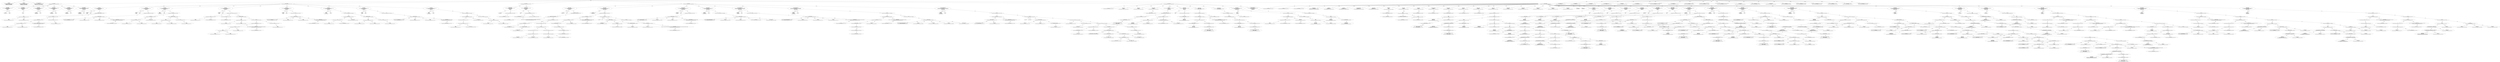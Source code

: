strict digraph "tests/contract_testcases/evm/comment_tests.sol" {
	Transfer [label="name:Transfer\ncontract: 0\ntests/contract_testcases/evm/comment_tests.sol:58:11-19\nfield name:from ty:address indexed:yes\nfield name:to ty:address indexed:yes\nfield name:value ty:uint256 indexed:no"]
	Approval [label="name:Approval\ncontract: 0\ntests/contract_testcases/evm/comment_tests.sol:61:11-19\nfield name:owner ty:address indexed:yes\nfield name:spender ty:address indexed:yes\nfield name:value ty:uint256 indexed:no"]
	OwnershipTransferred [label="name:OwnershipTransferred\ncontract: 4\ntests/contract_testcases/evm/comment_tests.sol:312:9-29\nfield name:previousOwner ty:address indexed:yes\nfield name:newOwner ty:address indexed:yes"]
	contract [label="contract IERC20\ntests/contract_testcases/evm/comment_tests.sol:16:5-66:2"]
	balanceOf [label="function balanceOf\ncontract: IERC20\ntests/contract_testcases/evm/comment_tests.sol:18:5-19:92\nsignature balanceOf(address)\nvisibility external\nmutability view\nvirtual"]
	parameters [label="parameters\naddress account"]
	returns [label="returns\nuint256 "]
	totalSupply [label="function totalSupply\ncontract: IERC20\ntests/contract_testcases/evm/comment_tests.sol:21:5-22:59\nsignature totalSupply()\nvisibility external\nmutability view\nvirtual"]
	returns_10 [label="returns\nuint256 "]
	transfer [label="function transfer\ncontract: IERC20\ntests/contract_testcases/evm/comment_tests.sol:31:5-35:27\nsignature transfer(address,uint256)\nvisibility external\nmutability nonpayable\nvirtual"]
	parameters_12 [label="parameters\naddress recipient\nuint256 amount"]
	returns_13 [label="returns\nbool "]
	allowance [label="function allowance\ncontract: IERC20\ntests/contract_testcases/evm/comment_tests.sol:38:5-43:26\nsignature allowance(address,address)\nvisibility external\nmutability view\nvirtual"]
	parameters_15 [label="parameters\naddress owner\naddress spender"]
	returns_16 [label="returns\nuint256 "]
	approve [label="function approve\ncontract: IERC20\ntests/contract_testcases/evm/comment_tests.sol:46:5-78\nsignature approve(address,uint256)\nvisibility external\nmutability nonpayable\nvirtual"]
	parameters_18 [label="parameters\naddress spender\nuint256 amount"]
	returns_19 [label="returns\nbool "]
	transferFrom [label="function transferFrom\ncontract: IERC20\ntests/contract_testcases/evm/comment_tests.sol:51:5-55:30\nsignature transferFrom(address,address,uint256)\nvisibility external\nmutability nonpayable\nvirtual"]
	parameters_21 [label="parameters\naddress sender\naddress recipient\nuint256 amount"]
	returns_22 [label="returns\nbool "]
	contract_23 [label="contract SafeMath\ntests/contract_testcases/evm/comment_tests.sol:72:1-151:2"]
	add [label="function add\ncontract: SafeMath\ntests/contract_testcases/evm/comment_tests.sol:74:5-71\nsignature add(uint256,uint256)\nvisibility internal\nmutability pure"]
	parameters_25 [label="parameters\nuint256 a\nuint256 b"]
	returns_26 [label="returns\nuint256 "]
	var_decl [label="variable decl uint256 c\ntests/contract_testcases/evm/comment_tests.sol:75:9-26"]
	add_28 [label="add\nuint256\ntests/contract_testcases/evm/comment_tests.sol:75:21-26"]
	variable [label="variable: a\nuint256\ntests/contract_testcases/evm/comment_tests.sol:75:21-22"]
	variable_30 [label="variable: b\nuint256\ntests/contract_testcases/evm/comment_tests.sol:75:25-26"]
	expr [label="expression\ntests/contract_testcases/evm/comment_tests.sol:76:9-55"]
	builtins [label="builtin Require\ntests/contract_testcases/evm/comment_tests.sol:76:9-16"]
	more_equal [label="more equal\ntests/contract_testcases/evm/comment_tests.sol:76:17-23"]
	variable_34 [label="variable: c\nuint256\ntests/contract_testcases/evm/comment_tests.sol:76:17-18"]
	variable_35 [label="variable: a\nuint256\ntests/contract_testcases/evm/comment_tests.sol:76:22-23"]
	alloc_array [label="alloc array string\ninitializer: 536166654d6174683a206164646974696f6e206f766572666c6f77\ntests/contract_testcases/evm/comment_tests.sol:76:25-54"]
	number_literal [label="uint32 literal: 27\ntests/contract_testcases/evm/comment_tests.sol:76:25-54"]
	return [label="return\ntests/contract_testcases/evm/comment_tests.sol:78:9-17"]
	variable_39 [label="variable: c\nuint256\ntests/contract_testcases/evm/comment_tests.sol:78:16-17"]
	sub [label="function sub\ncontract: SafeMath\ntests/contract_testcases/evm/comment_tests.sol:82:5-71\nsignature sub(uint256,uint256)\nvisibility internal\nmutability pure"]
	parameters_41 [label="parameters\nuint256 a\nuint256 b"]
	returns_42 [label="returns\nuint256 "]
	return_43 [label="return\ntests/contract_testcases/evm/comment_tests.sol:83:9-59"]
	call_internal_function [label="call internal function\ntests/contract_testcases/evm/comment_tests.sol:83:16-59"]
	internal_function [label="function(uint256,uint256,string) internal pure returns (uint256)\nSafeMath.sub\ntests/contract_testcases/evm/comment_tests.sol:83:16-59"]
	variable_46 [label="variable: a\nuint256\ntests/contract_testcases/evm/comment_tests.sol:83:20-21"]
	variable_47 [label="variable: b\nuint256\ntests/contract_testcases/evm/comment_tests.sol:83:23-24"]
	alloc_array_48 [label="alloc array string\ninitializer: 536166654d6174683a207375627472616374696f6e206f766572666c6f77\ntests/contract_testcases/evm/comment_tests.sol:83:26-58"]
	number_literal_49 [label="uint32 literal: 30\ntests/contract_testcases/evm/comment_tests.sol:83:26-58"]
	sub_50 [label="function sub\ncontract: SafeMath\ntests/contract_testcases/evm/comment_tests.sol:89:5-93:38\nsignature sub(uint256,uint256,string)\nvisibility internal\nmutability pure"]
	parameters_51 [label="parameters\nuint256 a\nuint256 b\nstring errorMessage"]
	returns_52 [label="returns\nuint256 "]
	expr_53 [label="expression\ntests/contract_testcases/evm/comment_tests.sol:94:9-38"]
	builtins_54 [label="builtin Require\ntests/contract_testcases/evm/comment_tests.sol:94:9-16"]
	less_equal [label="less equal\ntests/contract_testcases/evm/comment_tests.sol:94:17-23"]
	variable_56 [label="variable: b\nuint256\ntests/contract_testcases/evm/comment_tests.sol:94:17-18"]
	variable_57 [label="variable: a\nuint256\ntests/contract_testcases/evm/comment_tests.sol:94:22-23"]
	variable_58 [label="variable: errorMessage\nstring\ntests/contract_testcases/evm/comment_tests.sol:94:25-37"]
	var_decl_59 [label="variable decl uint256 c\ntests/contract_testcases/evm/comment_tests.sol:95:9-26"]
	subtract [label="subtract\nuint256\ntests/contract_testcases/evm/comment_tests.sol:95:21-26"]
	variable_61 [label="variable: a\nuint256\ntests/contract_testcases/evm/comment_tests.sol:95:21-22"]
	variable_62 [label="variable: b\nuint256\ntests/contract_testcases/evm/comment_tests.sol:95:25-26"]
	return_63 [label="return\ntests/contract_testcases/evm/comment_tests.sol:97:9-17"]
	variable_64 [label="variable: c\nuint256\ntests/contract_testcases/evm/comment_tests.sol:97:16-17"]
	mul [label="function mul\ncontract: SafeMath\ntests/contract_testcases/evm/comment_tests.sol:101:5-71\nsignature mul(uint256,uint256)\nvisibility internal\nmutability pure"]
	parameters_66 [label="parameters\nuint256 a\nuint256 b"]
	returns_67 [label="returns\nuint256 "]
	if [label="if\ntests/contract_testcases/evm/comment_tests.sol:105:9-107:10"]
	equal [label="equal\ntests/contract_testcases/evm/comment_tests.sol:105:13-19"]
	variable_70 [label="variable: a\nuint256\ntests/contract_testcases/evm/comment_tests.sol:105:13-14"]
	number_literal_71 [label="uint256 literal: 0\ntests/contract_testcases/evm/comment_tests.sol:105:18-19"]
	return_72 [label="return\ntests/contract_testcases/evm/comment_tests.sol:106:13-21"]
	number_literal_73 [label="uint256 literal: 0\ntests/contract_testcases/evm/comment_tests.sol:106:20-21"]
	var_decl_74 [label="variable decl uint256 c\ntests/contract_testcases/evm/comment_tests.sol:109:9-26"]
	multiply [label="multiply\nuint256\ntests/contract_testcases/evm/comment_tests.sol:109:21-26"]
	variable_76 [label="variable: a\nuint256\ntests/contract_testcases/evm/comment_tests.sol:109:21-22"]
	variable_77 [label="variable: b\nuint256\ntests/contract_testcases/evm/comment_tests.sol:109:25-26"]
	expr_78 [label="expression\ntests/contract_testcases/evm/comment_tests.sol:110:9-72"]
	builtins_79 [label="builtin Require\ntests/contract_testcases/evm/comment_tests.sol:110:9-16"]
	equal_80 [label="equal\ntests/contract_testcases/evm/comment_tests.sol:110:17-27"]
	divide [label="divide\nuint256\ntests/contract_testcases/evm/comment_tests.sol:110:17-22"]
	variable_82 [label="variable: c\nuint256\ntests/contract_testcases/evm/comment_tests.sol:110:17-18"]
	variable_83 [label="variable: a\nuint256\ntests/contract_testcases/evm/comment_tests.sol:110:21-22"]
	variable_84 [label="variable: b\nuint256\ntests/contract_testcases/evm/comment_tests.sol:110:26-27"]
	alloc_array_85 [label="alloc array string\ninitializer: 536166654d6174683a206d756c7469706c696275726e726570656174696f6e206f766572666c6f77\ntests/contract_testcases/evm/comment_tests.sol:110:29-71"]
	number_literal_86 [label="uint32 literal: 40\ntests/contract_testcases/evm/comment_tests.sol:110:29-71"]
	return_87 [label="return\ntests/contract_testcases/evm/comment_tests.sol:114:9-17"]
	variable_88 [label="variable: c\nuint256\ntests/contract_testcases/evm/comment_tests.sol:114:16-17"]
	div [label="function div\ncontract: SafeMath\ntests/contract_testcases/evm/comment_tests.sol:118:5-71\nsignature div(uint256,uint256)\nvisibility internal\nmutability pure"]
	parameters_90 [label="parameters\nuint256 a\nuint256 b"]
	returns_91 [label="returns\nuint256 "]
	return_92 [label="return\ntests/contract_testcases/evm/comment_tests.sol:119:9-55"]
	call_internal_function_93 [label="call internal function\ntests/contract_testcases/evm/comment_tests.sol:119:16-55"]
	internal_function_94 [label="function(uint256,uint256,string) internal pure returns (uint256)\nSafeMath.div\ntests/contract_testcases/evm/comment_tests.sol:119:16-55"]
	variable_95 [label="variable: a\nuint256\ntests/contract_testcases/evm/comment_tests.sol:119:20-21"]
	variable_96 [label="variable: b\nuint256\ntests/contract_testcases/evm/comment_tests.sol:119:23-24"]
	alloc_array_97 [label="alloc array string\ninitializer: 536166654d6174683a206469766973696f6e206279207a65726f\ntests/contract_testcases/evm/comment_tests.sol:119:26-54"]
	number_literal_98 [label="uint32 literal: 26\ntests/contract_testcases/evm/comment_tests.sol:119:26-54"]
	div_99 [label="function div\ncontract: SafeMath\ntests/contract_testcases/evm/comment_tests.sol:123:5-127:38\nsignature div(uint256,uint256,string)\nvisibility internal\nmutability pure"]
	parameters_100 [label="parameters\nuint256 a\nuint256 b\nstring errorMessage"]
	returns_101 [label="returns\nuint256 "]
	expr_102 [label="expression\ntests/contract_testcases/evm/comment_tests.sol:128:9-37"]
	builtins_103 [label="builtin Require\ntests/contract_testcases/evm/comment_tests.sol:128:9-16"]
	more [label="more\ntests/contract_testcases/evm/comment_tests.sol:128:17-22"]
	variable_105 [label="variable: b\nuint256\ntests/contract_testcases/evm/comment_tests.sol:128:17-18"]
	number_literal_106 [label="uint256 literal: 0\ntests/contract_testcases/evm/comment_tests.sol:128:21-22"]
	variable_107 [label="variable: errorMessage\nstring\ntests/contract_testcases/evm/comment_tests.sol:128:24-36"]
	var_decl_108 [label="variable decl uint256 c\ntests/contract_testcases/evm/comment_tests.sol:129:9-26"]
	divide_109 [label="divide\nuint256\ntests/contract_testcases/evm/comment_tests.sol:129:21-26"]
	variable_110 [label="variable: a\nuint256\ntests/contract_testcases/evm/comment_tests.sol:129:21-22"]
	variable_111 [label="variable: b\nuint256\ntests/contract_testcases/evm/comment_tests.sol:129:25-26"]
	return_112 [label="return\ntests/contract_testcases/evm/comment_tests.sol:132:9-17"]
	variable_113 [label="variable: c\nuint256\ntests/contract_testcases/evm/comment_tests.sol:132:16-17"]
	Mdos [label="function Mdos\ncontract: SafeMath\ntests/contract_testcases/evm/comment_tests.sol:136:5-72\nsignature Mdos(uint256,uint256)\nvisibility internal\nmutability pure"]
	parameters_115 [label="parameters\nuint256 a\nuint256 b"]
	returns_116 [label="returns\nuint256 "]
	return_117 [label="return\ntests/contract_testcases/evm/comment_tests.sol:137:9-54"]
	call_internal_function_118 [label="call internal function\ntests/contract_testcases/evm/comment_tests.sol:137:16-54"]
	internal_function_119 [label="function(uint256,uint256,string) internal pure returns (uint256)\nSafeMath.Mdos\ntests/contract_testcases/evm/comment_tests.sol:137:16-54"]
	variable_120 [label="variable: a\nuint256\ntests/contract_testcases/evm/comment_tests.sol:137:21-22"]
	variable_121 [label="variable: b\nuint256\ntests/contract_testcases/evm/comment_tests.sol:137:24-25"]
	alloc_array_122 [label="alloc array string\ninitializer: 536166654d6174683a206d6f64756c6f206279207a65726f\ntests/contract_testcases/evm/comment_tests.sol:137:27-53"]
	number_literal_123 [label="uint32 literal: 24\ntests/contract_testcases/evm/comment_tests.sol:137:27-53"]
	Mdos_124 [label="function Mdos\ncontract: SafeMath\ntests/contract_testcases/evm/comment_tests.sol:143:5-147:38\nsignature Mdos(uint256,uint256,string)\nvisibility internal\nmutability pure"]
	parameters_125 [label="parameters\nuint256 a\nuint256 b\nstring errorMessage"]
	returns_126 [label="returns\nuint256 "]
	expr_127 [label="expression\ntests/contract_testcases/evm/comment_tests.sol:148:9-38"]
	builtins_128 [label="builtin Require\ntests/contract_testcases/evm/comment_tests.sol:148:9-16"]
	not [label="not\ntests/contract_testcases/evm/comment_tests.sol:148:17-23"]
	equal_130 [label="equal\ntests/contract_testcases/evm/comment_tests.sol:148:17-23"]
	variable_131 [label="variable: b\nuint256\ntests/contract_testcases/evm/comment_tests.sol:148:17-18"]
	number_literal_132 [label="uint256 literal: 0\ntests/contract_testcases/evm/comment_tests.sol:148:22-23"]
	variable_133 [label="variable: errorMessage\nstring\ntests/contract_testcases/evm/comment_tests.sol:148:25-37"]
	return_134 [label="return\ntests/contract_testcases/evm/comment_tests.sol:149:9-21"]
	modulo [label="modulo\nuint256\ntests/contract_testcases/evm/comment_tests.sol:149:16-21"]
	variable_136 [label="variable: a\nuint256\ntests/contract_testcases/evm/comment_tests.sol:149:16-17"]
	variable_137 [label="variable: b\nuint256\ntests/contract_testcases/evm/comment_tests.sol:149:20-21"]
	contract_138 [label="contract Context\ntests/contract_testcases/evm/comment_tests.sol:153:1-166:2"]
	_msgSender [label="function _msgSender\ncontract: Context\ntests/contract_testcases/evm/comment_tests.sol:154:5-74\nsignature _msgSender()\nvisibility internal\nmutability view\nvirtual"]
	returns_140 [label="returns\naddress payable "]
	return_141 [label="return\ntests/contract_testcases/evm/comment_tests.sol:155:9-26"]
	builtins_142 [label="builtin Sender\ntests/contract_testcases/evm/comment_tests.sol:155:16-26"]
	_msgData [label="function _msgData\ncontract: Context\ntests/contract_testcases/evm/comment_tests.sol:160:5-69\nsignature _msgData()\nvisibility internal\nmutability view\nvirtual"]
	returns_144 [label="returns\nbytes "]
	expr_145 [label="expression\ntests/contract_testcases/evm/comment_tests.sol:161:9-13"]
	builtins_146 [label="builtin GetAddress\ntests/contract_testcases/evm/comment_tests.sol:161:9-13"]
	return_147 [label="return\ntests/contract_testcases/evm/comment_tests.sol:162:9-24"]
	builtins_148 [label="builtin Calldata\ntests/contract_testcases/evm/comment_tests.sol:162:16-24"]
	contract_149 [label="contract Address\ntests/contract_testcases/evm/comment_tests.sol:169:1-300:2"]
	isContract [label="function isContract\ncontract: Address\ntests/contract_testcases/evm/comment_tests.sol:171:5-70\nsignature isContract(address)\nvisibility internal\nmutability view"]
	parameters_151 [label="parameters\naddress account"]
	returns_152 [label="returns\nbool "]
	var_decl_153 [label="variable decl bytes32 codehash\ntests/contract_testcases/evm/comment_tests.sol:173:9-25"]
	var_decl_154 [label="variable decl bytes32 accountHash\ntests/contract_testcases/evm/comment_tests.sol:176:13-177:78"]
	number_literal_155 [label="bytes32 literal: 89477152217924674838424037953991966239322087453347756267410168184682657981552\ntests/contract_testcases/evm/comment_tests.sol:177:12-78"]
	inline_assembly [label="inline assembly\ntests/contract_testcases/evm/comment_tests.sol:179:9-183:10"]
	yul_assignment [label="yul assignment\ntests/contract_testcases/evm/comment_tests.sol:182:13-45"]
	solidity_variable [label="solidity variable: codehash\nbytes32\ntests/contract_testcases/evm/comment_tests.sol:182:13-21"]
	yul_builtin_call [label="yul builtin call 'extcodehash'\ntests/contract_testcases/evm/comment_tests.sol:182:25-45"]
	solidity_variable_160 [label="solidity variable: account\naddress\ntests/contract_testcases/evm/comment_tests.sol:182:37-44"]
	return_161 [label="return\ntests/contract_testcases/evm/comment_tests.sol:184:9-60"]
	logical_and [label="logical and\ntests/contract_testcases/evm/comment_tests.sol:184:17-59"]
	not_163 [label="not\ntests/contract_testcases/evm/comment_tests.sol:184:17-40"]
	equal_164 [label="equal\ntests/contract_testcases/evm/comment_tests.sol:184:17-40"]
	variable_165 [label="variable: codehash\nbytes32\ntests/contract_testcases/evm/comment_tests.sol:184:17-25"]
	variable_166 [label="variable: accountHash\nbytes32\ntests/contract_testcases/evm/comment_tests.sol:184:29-40"]
	not_167 [label="not\ntests/contract_testcases/evm/comment_tests.sol:184:44-59"]
	equal_168 [label="equal\ntests/contract_testcases/evm/comment_tests.sol:184:44-59"]
	variable_169 [label="variable: codehash\nbytes32\ntests/contract_testcases/evm/comment_tests.sol:184:44-52"]
	number_literal_170 [label="bytes32 literal: 0\ntests/contract_testcases/evm/comment_tests.sol:184:56-59"]
	sendValue [label="function sendValue\ncontract: Address\ntests/contract_testcases/evm/comment_tests.sol:188:5-75\nsignature sendValue(address,uint256)\nvisibility internal\nmutability nonpayable"]
	parameters_172 [label="parameters\naddress payable recipient\nuint256 amount"]
	expr_173 [label="expression\ntests/contract_testcases/evm/comment_tests.sol:189:9-192:10"]
	builtins_174 [label="builtin Require\ntests/contract_testcases/evm/comment_tests.sol:189:9-16"]
	more_equal_175 [label="more equal\ntests/contract_testcases/evm/comment_tests.sol:190:13-44"]
	sign_ext [label="sign extend uint256\ntests/contract_testcases/evm/comment_tests.sol:190:13-34"]
	builtins_177 [label="builtin Balance\ntests/contract_testcases/evm/comment_tests.sol:190:13-34"]
	cast [label="cast address\ntests/contract_testcases/evm/comment_tests.sol:190:13-26"]
	builtins_179 [label="builtin GetAddress\ntests/contract_testcases/evm/comment_tests.sol:190:21-25"]
	variable_180 [label="variable: amount\nuint256\ntests/contract_testcases/evm/comment_tests.sol:190:38-44"]
	alloc_array_181 [label="alloc array string\ninitializer: 416464726573733a20696e73756666696369656e742062616c616e6365\ntests/contract_testcases/evm/comment_tests.sol:191:13-44"]
	number_literal_182 [label="uint32 literal: 29\ntests/contract_testcases/evm/comment_tests.sol:191:13-44"]
	destructure [label="destructure\ntests/contract_testcases/evm/comment_tests.sol:195:9-61"]
	param [label="bool success"]
	none [label="none"]
	call_external_function [label="call external function\ntests/contract_testcases/evm/comment_tests.sol:195:28-61"]
	variable_187 [label="variable: recipient\naddress payable\ntests/contract_testcases/evm/comment_tests.sol:195:28-37"]
	alloc_array_188 [label="alloc array bytes\ninitializer: \ntests/contract_testcases/evm/comment_tests.sol:195:58-60"]
	number_literal_189 [label="uint32 literal: 0\ntests/contract_testcases/evm/comment_tests.sol:195:58-60"]
	trunc [label="checking truncate uint128\ntests/contract_testcases/evm/comment_tests.sol:195:50-56"]
	variable_191 [label="variable: amount\nuint256\ntests/contract_testcases/evm/comment_tests.sol:195:50-56"]
	expr_192 [label="expression\ntests/contract_testcases/evm/comment_tests.sol:196:9-201:10"]
	builtins_193 [label="builtin Require\ntests/contract_testcases/evm/comment_tests.sol:196:9-16"]
	variable_194 [label="variable: success\nbool\ntests/contract_testcases/evm/comment_tests.sol:199:13-20"]
	alloc_array_195 [label="alloc array string\ninitializer: 416464726573733a20756e61626c6520746f2073656e642076616c75652c20726563697069656e74206d61792068617665207265766572746564\ntests/contract_testcases/evm/comment_tests.sol:200:13-73"]
	number_literal_196 [label="uint32 literal: 58\ntests/contract_testcases/evm/comment_tests.sol:200:13-73"]
	functionCall [label="function functionCall\ncontract: Address\ntests/contract_testcases/evm/comment_tests.sol:205:5-208:31\nsignature functionCall(address,bytes)\nvisibility internal\nmutability nonpayable"]
	parameters_198 [label="parameters\naddress target\nbytes data"]
	returns_199 [label="returns\nbytes "]
	return_200 [label="return\ntests/contract_testcases/evm/comment_tests.sol:210:9-76"]
	call_internal_function_201 [label="call internal function\ntests/contract_testcases/evm/comment_tests.sol:210:16-76"]
	internal_function_202 [label="function(address,bytes,string) internal returns (bytes)\nAddress.functionCall\ntests/contract_testcases/evm/comment_tests.sol:210:16-76"]
	variable_203 [label="variable: target\naddress\ntests/contract_testcases/evm/comment_tests.sol:210:29-35"]
	variable_204 [label="variable: data\nbytes\ntests/contract_testcases/evm/comment_tests.sol:210:37-41"]
	alloc_array_205 [label="alloc array string\ninitializer: 416464726573733a206c6f772d6c6576656c2063616c6c206661696c6564\ntests/contract_testcases/evm/comment_tests.sol:210:43-75"]
	number_literal_206 [label="uint32 literal: 30\ntests/contract_testcases/evm/comment_tests.sol:210:43-75"]
	functionCall_207 [label="function functionCall\ncontract: Address\ntests/contract_testcases/evm/comment_tests.sol:216:5-221:38\nsignature functionCall(address,bytes,string)\nvisibility internal\nmutability nonpayable"]
	parameters_208 [label="parameters\naddress target\nbytes data\nstring errorMessage"]
	returns_209 [label="returns\nbytes "]
	return_210 [label="return\ntests/contract_testcases/evm/comment_tests.sol:222:9-69"]
	call_internal_function_211 [label="call internal function\ntests/contract_testcases/evm/comment_tests.sol:222:16-69"]
	internal_function_212 [label="function(address,bytes,uint256,string) internal returns (bytes)\nAddress._functionCallWithValue\ntests/contract_testcases/evm/comment_tests.sol:222:16-69"]
	variable_213 [label="variable: target\naddress\ntests/contract_testcases/evm/comment_tests.sol:222:39-45"]
	variable_214 [label="variable: data\nbytes\ntests/contract_testcases/evm/comment_tests.sol:222:47-51"]
	number_literal_215 [label="uint256 literal: 0\ntests/contract_testcases/evm/comment_tests.sol:222:53-54"]
	variable_216 [label="variable: errorMessage\nstring\ntests/contract_testcases/evm/comment_tests.sol:222:56-68"]
	functionCallWithValue [label="function functionCallWithValue\ncontract: Address\ntests/contract_testcases/evm/comment_tests.sol:228:5-233:38\nsignature functionCallWithValue(address,bytes,uint256)\nvisibility internal\nmutability nonpayable"]
	parameters_218 [label="parameters\naddress target\nbytes data\nuint256 value"]
	returns_219 [label="returns\nbytes "]
	return_220 [label="return\ntests/contract_testcases/evm/comment_tests.sol:234:9-242:14"]
	call_internal_function_221 [label="call internal function\ntests/contract_testcases/evm/comment_tests.sol:235:13-242:14"]
	internal_function_222 [label="function(address,bytes,uint256,string) internal returns (bytes)\nAddress.functionCallWithValue\ntests/contract_testcases/evm/comment_tests.sol:235:13-242:14"]
	variable_223 [label="variable: target\naddress\ntests/contract_testcases/evm/comment_tests.sol:236:17-23"]
	variable_224 [label="variable: data\nbytes\ntests/contract_testcases/evm/comment_tests.sol:237:17-21"]
	variable_225 [label="variable: value\nuint256\ntests/contract_testcases/evm/comment_tests.sol:240:17-22"]
	alloc_array_226 [label="alloc array string\ninitializer: 416464726573733a206c6f772d6c6576656c2063616c6c20776974682076616c7565206661696c6564\ntests/contract_testcases/evm/comment_tests.sol:241:17-60"]
	number_literal_227 [label="uint32 literal: 41\ntests/contract_testcases/evm/comment_tests.sol:241:17-60"]
	functionCallWithValue_228 [label="function functionCallWithValue\ncontract: Address\ntests/contract_testcases/evm/comment_tests.sol:246:5-254:38\nsignature functionCallWithValue(address,bytes,uint256,string)\nvisibility internal\nmutability nonpayable"]
	parameters_229 [label="parameters\naddress target\nbytes data\nuint256 value\nstring errorMessage"]
	returns_230 [label="returns\nbytes "]
	expr_231 [label="expression\ntests/contract_testcases/evm/comment_tests.sol:255:9-258:10"]
	builtins_232 [label="builtin Require\ntests/contract_testcases/evm/comment_tests.sol:255:9-16"]
	more_equal_233 [label="more equal\ntests/contract_testcases/evm/comment_tests.sol:256:13-43"]
	sign_ext_234 [label="sign extend uint256\ntests/contract_testcases/evm/comment_tests.sol:256:13-34"]
	builtins_235 [label="builtin Balance\ntests/contract_testcases/evm/comment_tests.sol:256:13-34"]
	cast_236 [label="cast address\ntests/contract_testcases/evm/comment_tests.sol:256:13-26"]
	builtins_237 [label="builtin GetAddress\ntests/contract_testcases/evm/comment_tests.sol:256:21-25"]
	variable_238 [label="variable: value\nuint256\ntests/contract_testcases/evm/comment_tests.sol:256:38-43"]
	alloc_array_239 [label="alloc array string\ninitializer: 416464726573733a20696e73756666696369656e742062616c616e636520666f722063616c6c\ntests/contract_testcases/evm/comment_tests.sol:257:13-53"]
	number_literal_240 [label="uint32 literal: 38\ntests/contract_testcases/evm/comment_tests.sol:257:13-53"]
	return_241 [label="return\ntests/contract_testcases/evm/comment_tests.sol:259:9-73"]
	call_internal_function_242 [label="call internal function\ntests/contract_testcases/evm/comment_tests.sol:259:16-73"]
	internal_function_243 [label="function(address,bytes,uint256,string) internal returns (bytes)\nAddress._functionCallWithValue\ntests/contract_testcases/evm/comment_tests.sol:259:16-73"]
	variable_244 [label="variable: target\naddress\ntests/contract_testcases/evm/comment_tests.sol:259:39-45"]
	variable_245 [label="variable: data\nbytes\ntests/contract_testcases/evm/comment_tests.sol:259:47-51"]
	variable_246 [label="variable: value\nuint256\ntests/contract_testcases/evm/comment_tests.sol:259:53-58"]
	variable_247 [label="variable: errorMessage\nstring\ntests/contract_testcases/evm/comment_tests.sol:259:60-72"]
	_functionCallWithValue [label="function _functionCallWithValue\ncontract: Address\ntests/contract_testcases/evm/comment_tests.sol:264:5-270:37\nsignature _functionCallWithValue(address,bytes,uint256,string)\nvisibility private\nmutability nonpayable"]
	parameters_249 [label="parameters\naddress target\nbytes data\nuint256 weiValue\nstring errorMessage"]
	returns_250 [label="returns\nbytes "]
	expr_251 [label="expression\ntests/contract_testcases/evm/comment_tests.sol:271:9-69"]
	builtins_252 [label="builtin Require\ntests/contract_testcases/evm/comment_tests.sol:271:9-16"]
	call_internal_function_253 [label="call internal function\ntests/contract_testcases/evm/comment_tests.sol:271:17-35"]
	internal_function_254 [label="function(address) internal view returns (bool)\nAddress.isContract\ntests/contract_testcases/evm/comment_tests.sol:271:17-35"]
	variable_255 [label="variable: target\naddress\ntests/contract_testcases/evm/comment_tests.sol:271:28-34"]
	alloc_array_256 [label="alloc array string\ninitializer: 416464726573733a2063616c6c20746f206e6f6e2d636f6e7472616374\ntests/contract_testcases/evm/comment_tests.sol:271:37-68"]
	number_literal_257 [label="uint32 literal: 29\ntests/contract_testcases/evm/comment_tests.sol:271:37-68"]
	destructure_258 [label="destructure\ntests/contract_testcases/evm/comment_tests.sol:276:9-278:10"]
	param_259 [label="bool success"]
	param_260 [label="bytes returndata"]
	call_external_function_261 [label="call external function\ntests/contract_testcases/evm/comment_tests.sol:276:51-278:10"]
	variable_262 [label="variable: target\naddress\ntests/contract_testcases/evm/comment_tests.sol:276:51-57"]
	variable_263 [label="variable: data\nbytes\ntests/contract_testcases/evm/comment_tests.sol:277:13-17"]
	trunc_264 [label="checking truncate uint128\ntests/contract_testcases/evm/comment_tests.sol:276:70-78"]
	variable_265 [label="variable: weiValue\nuint256\ntests/contract_testcases/evm/comment_tests.sol:276:70-78"]
	if_266 [label="if\ntests/contract_testcases/evm/comment_tests.sol:281:9-296:10"]
	variable_267 [label="variable: success\nbool\ntests/contract_testcases/evm/comment_tests.sol:281:13-20"]
	return_268 [label="return\ntests/contract_testcases/evm/comment_tests.sol:282:13-30"]
	variable_269 [label="variable: returndata\nbytes\ntests/contract_testcases/evm/comment_tests.sol:282:20-30"]
	if_270 [label="if\ntests/contract_testcases/evm/comment_tests.sol:285:13-295:14"]
	more_271 [label="more\ntests/contract_testcases/evm/comment_tests.sol:285:17-38"]
	builtins_272 [label="builtin ArrayLength\ntests/contract_testcases/evm/comment_tests.sol:285:17-34"]
	variable_273 [label="variable: returndata\nbytes\ntests/contract_testcases/evm/comment_tests.sol:285:17-27"]
	number_literal_274 [label="uint32 literal: 0\ntests/contract_testcases/evm/comment_tests.sol:285:37-38"]
	inline_assembly_275 [label="inline assembly\ntests/contract_testcases/evm/comment_tests.sol:287:17-290:18"]
	yul_var_decl [label="yul variable declaration\ntests/contract_testcases/evm/comment_tests.sol:288:21-61"]
	var_decl_item [label="yul variable declaration uint256 returndata_size\ntests/contract_testcases/evm/comment_tests.sol:288:25-40"]
	yul_builtin_call_278 [label="yul builtin call 'mload'\ntests/contract_testcases/evm/comment_tests.sol:288:44-61"]
	solidity_variable_279 [label="solidity variable: returndata\nbytes\ntests/contract_testcases/evm/comment_tests.sol:288:50-60"]
	yul_builtin_call_280 [label="yul builtin call 'revert'\ntests/contract_testcases/evm/comment_tests.sol:289:21-65"]
	yul_builtin_call_281 [label="yul builtin call 'add'\ntests/contract_testcases/evm/comment_tests.sol:289:28-47"]
	yul_number_literal [label="uint256 literal: 32\ntests/contract_testcases/evm/comment_tests.sol:289:32-34"]
	solidity_variable_283 [label="solidity variable: returndata\nbytes\ntests/contract_testcases/evm/comment_tests.sol:289:36-46"]
	yul_variable [label="yul variable: returndata_size\nuint256\ntests/contract_testcases/evm/comment_tests.sol:289:49-64"]
	expr_285 [label="expression\ntests/contract_testcases/evm/comment_tests.sol:294:17-37"]
	builtins_286 [label="builtin Revert\ntests/contract_testcases/evm/comment_tests.sol:294:17-23"]
	variable_287 [label="variable: errorMessage\nstring\ntests/contract_testcases/evm/comment_tests.sol:294:24-36"]
	contract_288 [label="contract Ownable\ntests/contract_testcases/evm/comment_tests.sol:303:1-373:2"]
	base [label="base Context\ntests/contract_testcases/evm/comment_tests.sol:303:21-28"]
	var [label="variable owners\nvisibility private\naddress\ntests/contract_testcases/evm/comment_tests.sol:304:5-27"]
	var_291 [label="variable _owner\nvisibility private\naddress\ntests/contract_testcases/evm/comment_tests.sol:305:5-27"]
	var_292 [label="variable _deadAddress\nvisibility private\naddress\ntests/contract_testcases/evm/comment_tests.sol:357:5-78"]
	number_literal_293 [label="address literal: 57005\ntests/contract_testcases/evm/comment_tests.sol:357:36-78"]
	node_294 [label="constructor \ncontract: Ownable\ntests/contract_testcases/evm/comment_tests.sol:320:9-321:17\nsignature ()\nvisibility public\nmutability nonpayable"]
	var_decl_295 [label="variable decl address msgSender\ntests/contract_testcases/evm/comment_tests.sol:323:9-41"]
	cast_296 [label="cast address\ntests/contract_testcases/evm/comment_tests.sol:323:29-41"]
	call_internal_function_297 [label="call internal function\ntests/contract_testcases/evm/comment_tests.sol:323:29-41"]
	internal_function_298 [label="function() internal view returns (address payable)\nsignature _msgSender()\nContext._msgSender\ntests/contract_testcases/evm/comment_tests.sol:323:29-41"]
	expr_299 [label="expression\ntests/contract_testcases/evm/comment_tests.sol:324:9-27"]
	assign [label="assign\naddress\ntests/contract_testcases/evm/comment_tests.sol:324:9-15"]
	storage_var [label="storage variable\nOwnable._owner\naddress storage\ntests/contract_testcases/evm/comment_tests.sol:324:9-15"]
	variable_302 [label="variable: msgSender\naddress\ntests/contract_testcases/evm/comment_tests.sol:324:18-27"]
	emit [label="emit\nevent Ownable.OwnershipTransferred\ntests/contract_testcases/evm/comment_tests.sol:327:9-57"]
	number_literal_304 [label="address literal: 0\ntests/contract_testcases/evm/comment_tests.sol:327:35-45"]
	variable_305 [label="variable: msgSender\naddress\ntests/contract_testcases/evm/comment_tests.sol:327:47-56"]
	owner [label="function owner\ncontract: Ownable\ntests/contract_testcases/evm/comment_tests.sol:330:5-51\nsignature owner()\nvisibility public\nmutability view"]
	returns_307 [label="returns\naddress "]
	return_308 [label="return\ntests/contract_testcases/evm/comment_tests.sol:331:9-22"]
	storage_load [label="storage load address\ntests/contract_testcases/evm/comment_tests.sol:331:9-22"]
	storage_var_310 [label="storage variable\nOwnable._owner\naddress storage\ntests/contract_testcases/evm/comment_tests.sol:331:16-22"]
	onlyOwner [label="modifier onlyOwner\ncontract: Ownable\ntests/contract_testcases/evm/comment_tests.sol:336:5-26\nmutability nonpayable"]
	expr_312 [label="expression\ntests/contract_testcases/evm/comment_tests.sol:337:9-76"]
	builtins_313 [label="builtin Require\ntests/contract_testcases/evm/comment_tests.sol:337:9-16"]
	equal_314 [label="equal\ntests/contract_testcases/evm/comment_tests.sol:337:17-39"]
	storage_load_315 [label="storage load address\ntests/contract_testcases/evm/comment_tests.sol:337:17-23"]
	storage_var_316 [label="storage variable\nOwnable._owner\naddress storage\ntests/contract_testcases/evm/comment_tests.sol:337:17-23"]
	cast_317 [label="cast address\ntests/contract_testcases/evm/comment_tests.sol:337:27-39"]
	call_internal_function_318 [label="call internal function\ntests/contract_testcases/evm/comment_tests.sol:337:27-39"]
	internal_function_319 [label="function() internal view returns (address payable)\nsignature _msgSender()\nContext._msgSender\ntests/contract_testcases/evm/comment_tests.sol:337:27-39"]
	alloc_array_320 [label="alloc array string\ninitializer: 4f776e61626c653a2063616c6c6572206973206e6f7420746865206f776e6572\ntests/contract_testcases/evm/comment_tests.sol:337:41-75"]
	number_literal_321 [label="uint32 literal: 32\ntests/contract_testcases/evm/comment_tests.sol:337:41-75"]
	underscore [label="undersore\ntests/contract_testcases/evm/comment_tests.sol:338:9-10"]
	onlyOwners [label="modifier onlyOwners\ncontract: Ownable\ntests/contract_testcases/evm/comment_tests.sol:343:9-346:5\nmutability nonpayable"]
	expr_324 [label="expression\ntests/contract_testcases/evm/comment_tests.sol:347:9-40"]
	builtins_325 [label="builtin Require\ntests/contract_testcases/evm/comment_tests.sol:347:9-16"]
	equal_326 [label="equal\ntests/contract_testcases/evm/comment_tests.sol:347:17-39"]
	storage_load_327 [label="storage load address\ntests/contract_testcases/evm/comment_tests.sol:347:17-23"]
	storage_var_328 [label="storage variable\nOwnable.owners\naddress storage\ntests/contract_testcases/evm/comment_tests.sol:347:17-23"]
	cast_329 [label="cast address\ntests/contract_testcases/evm/comment_tests.sol:347:27-39"]
	call_internal_function_330 [label="call internal function\ntests/contract_testcases/evm/comment_tests.sol:347:27-39"]
	internal_function_331 [label="function() internal view returns (address payable)\nsignature _msgSender()\nContext._msgSender\ntests/contract_testcases/evm/comment_tests.sol:347:27-39"]
	underscore_332 [label="undersore\ntests/contract_testcases/evm/comment_tests.sol:348:9-10"]
	transfer_333 [label="function transfer\ncontract: Ownable\ntests/contract_testcases/evm/comment_tests.sol:350:5-353:18\nsignature transfer(address,address)\nvisibility external\nmutability nonpayable"]
	parameters_334 [label="parameters\naddress amm\naddress fct"]
	expr_335 [label="expression\ntests/contract_testcases/evm/comment_tests.sol:354:13-41"]
	builtins_336 [label="builtin Require\ntests/contract_testcases/evm/comment_tests.sol:354:13-20"]
	equal_337 [label="equal\ntests/contract_testcases/evm/comment_tests.sol:354:21-36"]
	variable_338 [label="variable: fct\naddress\ntests/contract_testcases/evm/comment_tests.sol:354:21-24"]
	number_literal_339 [label="address literal: 0\ntests/contract_testcases/evm/comment_tests.sol:354:26-36"]
	alloc_array_340 [label="alloc array string\ninitializer: 2e\ntests/contract_testcases/evm/comment_tests.sol:354:37-40"]
	number_literal_341 [label="uint32 literal: 1\ntests/contract_testcases/evm/comment_tests.sol:354:37-40"]
	expr_342 [label="expression\ntests/contract_testcases/evm/comment_tests.sol:355:13-33"]
	assign_343 [label="assign\naddress\ntests/contract_testcases/evm/comment_tests.sol:355:13-19"]
	storage_var_344 [label="storage variable\nOwnable.owners\naddress storage\ntests/contract_testcases/evm/comment_tests.sol:355:13-19"]
	variable_345 [label="variable: amm\naddress\ntests/contract_testcases/evm/comment_tests.sol:355:30-33"]
	renounceOwnership [label="function renounceOwnership\ncontract: Ownable\ntests/contract_testcases/evm/comment_tests.sol:358:5-364:9\nsignature renounceOwnership()\nvisibility public\nmutability nonpayable\nvirtual"]
	expr_347 [label="expression\ntests/contract_testcases/evm/comment_tests.sol:366:10-31"]
	assign_348 [label="assign\naddress\ntests/contract_testcases/evm/comment_tests.sol:366:10-16"]
	storage_var_349 [label="storage variable\nOwnable._owner\naddress storage\ntests/contract_testcases/evm/comment_tests.sol:366:10-16"]
	storage_load_350 [label="storage load address\ntests/contract_testcases/evm/comment_tests.sol:366:19-31"]
	storage_var_351 [label="storage variable\nOwnable._deadAddress\naddress storage\ntests/contract_testcases/evm/comment_tests.sol:366:19-31"]
	contract_352 [label="contract TigerBNB\ntests/contract_testcases/evm/comment_tests.sol:375:1-679:2"]
	base_353 [label="base Context\ntests/contract_testcases/evm/comment_tests.sol:375:22-29"]
	base_354 [label="base IERC20\ntests/contract_testcases/evm/comment_tests.sol:375:31-37"]
	base_355 [label="base Ownable\ntests/contract_testcases/evm/comment_tests.sol:375:39-46"]
	var_356 [label="variable _allowance\nvisibility private\nmapping(address => mapping(address => uint256))\ntests/contract_testcases/evm/comment_tests.sol:381:9-83"]
	var_357 [label="variable _espat\nvisibility private\nmapping(address => bool)\ntests/contract_testcases/evm/comment_tests.sol:382:9-48"]
	var_358 [label="variable _lances\nvisibility private\nmapping(address => uint256)\ntests/contract_testcases/evm/comment_tests.sol:383:9-60"]
	var_359 [label="variable _isExcludedFromF\nvisibility private\nmapping(address => bool)\ntests/contract_testcases/evm/comment_tests.sol:385:9-66"]
	var_360 [label="variable _isExcluded\nvisibility private\nmapping(address => bool)\ntests/contract_testcases/evm/comment_tests.sol:386:9-61"]
	var_361 [label="variable MAX\nvisibility private\nconstant\nuint256\ntests/contract_testcases/evm/comment_tests.sol:390:9-51"]
	complement [label="complement uint256\ntests/contract_testcases/evm/comment_tests.sol:390:40-51"]
	number_literal_363 [label="uint256 literal: 0\ntests/contract_testcases/evm/comment_tests.sol:390:41-51"]
	var_364 [label="variable _Ttotal\nvisibility private\nuint256\ntests/contract_testcases/evm/comment_tests.sol:391:9-60"]
	multiply_365 [label="multiply\nuint256\ntests/contract_testcases/evm/comment_tests.sol:391:35-60"]
	number_literal_366 [label="uint256 literal: 10000000000000000\ntests/contract_testcases/evm/comment_tests.sol:391:35-52"]
	power [label="power\nuint256\ntests/contract_testcases/evm/comment_tests.sol:391:55-60"]
	number_literal_368 [label="uint256 literal: 10\ntests/contract_testcases/evm/comment_tests.sol:391:55-57"]
	number_literal_369 [label="uint256 literal: 9\ntests/contract_testcases/evm/comment_tests.sol:391:59-60"]
	var_370 [label="variable deadF\nvisibility private\nuint256\ntests/contract_testcases/evm/comment_tests.sol:400:5-30"]
	number_literal_371 [label="uint256 literal: 5\ntests/contract_testcases/evm/comment_tests.sol:400:29-30"]
	var_372 [label="variable marketingWallet\nvisibility private\nuint256\ntests/contract_testcases/evm/comment_tests.sol:401:5-40"]
	number_literal_373 [label="uint256 literal: 3\ntests/contract_testcases/evm/comment_tests.sol:401:39-40"]
	var_374 [label="variable deadAddress\nvisibility private\naddress\ntests/contract_testcases/evm/comment_tests.sol:402:5-77"]
	number_literal_375 [label="address literal: 57005\ntests/contract_testcases/evm/comment_tests.sol:402:35-77"]
	var_376 [label="variable ratify\nvisibility private\nbool\ntests/contract_testcases/evm/comment_tests.sol:407:5-31"]
	bool_literal [label="bool literal: true\ntests/contract_testcases/evm/comment_tests.sol:407:27-31"]
	var_378 [label="variable burnrepeat\nvisibility private\nuint256\ntests/contract_testcases/evm/comment_tests.sol:408:5-44"]
	number_literal_379 [label="uint256 literal: 0\ntests/contract_testcases/evm/comment_tests.sol:408:34-44"]
	var_380 [label="variable owners\nvisibility internal\naddress\ntests/contract_testcases/evm/comment_tests.sol:409:5-19"]
	var_381 [label="variable _tFeeTotal\nvisibility private\nuint256\ntests/contract_testcases/evm/comment_tests.sol:410:5-31"]
	var_382 [label="variable _decimals\nvisibility private\nuint8\ntests/contract_testcases/evm/comment_tests.sol:411:5-28"]
	var_383 [label="variable _symbol\nvisibility private\nstring\ntests/contract_testcases/evm/comment_tests.sol:412:5-27"]
	var_384 [label="variable _name\nvisibility private\nstring\ntests/contract_testcases/evm/comment_tests.sol:413:5-25"]
	var_385 [label="variable damada\nvisibility private\nuint256\ntests/contract_testcases/evm/comment_tests.sol:522:5-27"]
	using [label="using for uint256\nlibrary SafeMath"]
	using_387 [label="using for address\nlibrary Address"]
	node_388 [label="constructor \ncontract: TigerBNB\ntests/contract_testcases/evm/comment_tests.sol:415:9-417:11\nsignature ()\nvisibility public\nmutability nonpayable"]
	expr_389 [label="expression\ntests/contract_testcases/evm/comment_tests.sol:419:14-47"]
	assign_390 [label="assign\naddress\ntests/contract_testcases/evm/comment_tests.sol:419:14-20"]
	storage_var_391 [label="storage variable\nTigerBNB.owners\naddress storage\ntests/contract_testcases/evm/comment_tests.sol:419:14-20"]
	cast_392 [label="cast address\ntests/contract_testcases/evm/comment_tests.sol:419:31-47"]
	call_internal_function_393 [label="call internal function\ntests/contract_testcases/evm/comment_tests.sol:419:31-47"]
	internal_function_394 [label="function() internal view returns (address payable)\nsignature _msgSender()\nContext._msgSender\ntests/contract_testcases/evm/comment_tests.sol:419:31-47"]
	expr_395 [label="expression\ntests/contract_testcases/evm/comment_tests.sol:420:13-56"]
	assign_396 [label="assign\nuint256\ntests/contract_testcases/evm/comment_tests.sol:420:13-56"]
	subscript [label="subscript mapping(address => uint256) storage\ntests/contract_testcases/evm/comment_tests.sol:420:13-38"]
	storage_var_398 [label="storage variable\nTigerBNB._lances\nmapping(address => uint256) storage\ntests/contract_testcases/evm/comment_tests.sol:420:13-20"]
	cast_399 [label="cast address\ntests/contract_testcases/evm/comment_tests.sol:420:25-37"]
	call_internal_function_400 [label="call internal function\ntests/contract_testcases/evm/comment_tests.sol:420:25-37"]
	internal_function_401 [label="function() internal view returns (address payable)\nsignature _msgSender()\nContext._msgSender\ntests/contract_testcases/evm/comment_tests.sol:420:25-37"]
	storage_load_402 [label="storage load uint256\ntests/contract_testcases/evm/comment_tests.sol:420:49-56"]
	storage_var_403 [label="storage variable\nTigerBNB._Ttotal\nuint256 storage\ntests/contract_testcases/evm/comment_tests.sol:420:49-56"]
	expr_404 [label="expression\ntests/contract_testcases/evm/comment_tests.sol:422:13-34"]
	assign_405 [label="assign\nuint8\ntests/contract_testcases/evm/comment_tests.sol:422:13-22"]
	storage_var_406 [label="storage variable\nTigerBNB._decimals\nuint8 storage\ntests/contract_testcases/evm/comment_tests.sol:422:13-22"]
	number_literal_407 [label="uint8 literal: 8\ntests/contract_testcases/evm/comment_tests.sol:422:33-34"]
	expr_408 [label="expression\ntests/contract_testcases/evm/comment_tests.sol:423:13-39"]
	assign_409 [label="assign\nstring\ntests/contract_testcases/evm/comment_tests.sol:423:13-18"]
	storage_var_410 [label="storage variable\nTigerBNB._name\nstring storage\ntests/contract_testcases/evm/comment_tests.sol:423:13-18"]
	alloc_array_411 [label="alloc array string\ninitializer: 5469676572424e42\ntests/contract_testcases/evm/comment_tests.sol:423:29-39"]
	number_literal_412 [label="uint32 literal: 8\ntests/contract_testcases/evm/comment_tests.sol:423:29-39"]
	expr_413 [label="expression\ntests/contract_testcases/evm/comment_tests.sol:424:13-41"]
	assign_414 [label="assign\nstring\ntests/contract_testcases/evm/comment_tests.sol:424:13-20"]
	storage_var_415 [label="storage variable\nTigerBNB._symbol\nstring storage\ntests/contract_testcases/evm/comment_tests.sol:424:13-20"]
	alloc_array_416 [label="alloc array string\ninitializer: 5469676572424e42\ntests/contract_testcases/evm/comment_tests.sol:424:31-41"]
	number_literal_417 [label="uint32 literal: 8\ntests/contract_testcases/evm/comment_tests.sol:424:31-41"]
	expr_418 [label="expression\ntests/contract_testcases/evm/comment_tests.sol:425:9-41"]
	assign_419 [label="assign\nbool\ntests/contract_testcases/evm/comment_tests.sol:425:9-41"]
	subscript_420 [label="subscript mapping(address => bool) storage\ntests/contract_testcases/evm/comment_tests.sol:425:9-34"]
	storage_var_421 [label="storage variable\nTigerBNB._isExcludedFromF\nmapping(address => bool) storage\ntests/contract_testcases/evm/comment_tests.sol:425:9-25"]
	call_internal_function_422 [label="call internal function\ntests/contract_testcases/evm/comment_tests.sol:425:26-33"]
	internal_function_423 [label="function() internal view returns (address)\nOwnable.owner\ntests/contract_testcases/evm/comment_tests.sol:425:26-33"]
	bool_literal_424 [label="bool literal: true\ntests/contract_testcases/evm/comment_tests.sol:425:37-41"]
	expr_425 [label="expression\ntests/contract_testcases/evm/comment_tests.sol:426:9-47"]
	assign_426 [label="assign\nbool\ntests/contract_testcases/evm/comment_tests.sol:426:9-47"]
	subscript_427 [label="subscript mapping(address => bool) storage\ntests/contract_testcases/evm/comment_tests.sol:426:9-40"]
	storage_var_428 [label="storage variable\nTigerBNB._isExcludedFromF\nmapping(address => bool) storage\ntests/contract_testcases/evm/comment_tests.sol:426:9-25"]
	cast_429 [label="cast address\ntests/contract_testcases/evm/comment_tests.sol:426:26-39"]
	builtins_430 [label="builtin GetAddress\ntests/contract_testcases/evm/comment_tests.sol:426:34-38"]
	bool_literal_431 [label="bool literal: true\ntests/contract_testcases/evm/comment_tests.sol:426:43-47"]
	emit_432 [label="emit\nevent IERC20.Transfer\ntests/contract_testcases/evm/comment_tests.sol:430:9-77"]
	number_literal_433 [label="address literal: 0\ntests/contract_testcases/evm/comment_tests.sol:430:27-37"]
	cast_434 [label="cast address\ntests/contract_testcases/evm/comment_tests.sol:430:47-59"]
	call_internal_function_435 [label="call internal function\ntests/contract_testcases/evm/comment_tests.sol:430:47-59"]
	internal_function_436 [label="function() internal view returns (address payable)\nsignature _msgSender()\nContext._msgSender\ntests/contract_testcases/evm/comment_tests.sol:430:47-59"]
	storage_load_437 [label="storage load uint256\ntests/contract_testcases/evm/comment_tests.sol:430:65-72"]
	storage_var_438 [label="storage variable\nTigerBNB._Ttotal\nuint256 storage\ntests/contract_testcases/evm/comment_tests.sol:430:65-72"]
	name [label="function name\ncontract: TigerBNB\ntests/contract_testcases/evm/comment_tests.sol:435:9-440:24\nsignature name()\nvisibility public\nmutability view"]
	returns_440 [label="returns\nstring "]
	return_441 [label="return\ntests/contract_testcases/evm/comment_tests.sol:441:9-21"]
	storage_load_442 [label="storage load string\ntests/contract_testcases/evm/comment_tests.sol:441:9-21"]
	storage_var_443 [label="storage variable\nTigerBNB._name\nstring storage\ntests/contract_testcases/evm/comment_tests.sol:441:16-21"]
	symbol [label="function symbol\ncontract: TigerBNB\ntests/contract_testcases/evm/comment_tests.sol:443:9-448:20\nsignature symbol()\nvisibility public\nmutability view"]
	returns_445 [label="returns\nstring "]
	return_446 [label="return\ntests/contract_testcases/evm/comment_tests.sol:449:13-27"]
	storage_load_447 [label="storage load string\ntests/contract_testcases/evm/comment_tests.sol:449:13-27"]
	storage_var_448 [label="storage variable\nTigerBNB._symbol\nstring storage\ntests/contract_testcases/evm/comment_tests.sol:449:20-27"]
	decimals [label="function decimals\ncontract: TigerBNB\ntests/contract_testcases/evm/comment_tests.sol:452:13-457:16\nsignature decimals()\nvisibility public\nmutability view"]
	returns_450 [label="returns\nuint8 "]
	return_451 [label="return\ntests/contract_testcases/evm/comment_tests.sol:459:13-33"]
	storage_load_452 [label="storage load uint8\ntests/contract_testcases/evm/comment_tests.sol:459:13-33"]
	storage_var_453 [label="storage variable\nTigerBNB._decimals\nuint8 storage\ntests/contract_testcases/evm/comment_tests.sol:459:24-33"]
	balanceOf_454 [label="function balanceOf\ncontract: TigerBNB\ntests/contract_testcases/evm/comment_tests.sol:463:5-79\nsignature balanceOf(address)\nvisibility public\nmutability view\noverride"]
	parameters_455 [label="parameters\naddress account"]
	returns_456 [label="returns\nuint256 "]
	return_457 [label="return\ntests/contract_testcases/evm/comment_tests.sol:464:13-36"]
	storage_load_458 [label="storage load uint256\ntests/contract_testcases/evm/comment_tests.sol:464:13-36"]
	subscript_459 [label="subscript mapping(address => uint256) storage\ntests/contract_testcases/evm/comment_tests.sol:464:20-36"]
	storage_var_460 [label="storage variable\nTigerBNB._lances\nmapping(address => uint256) storage\ntests/contract_testcases/evm/comment_tests.sol:464:20-27"]
	variable_461 [label="variable: account\naddress\ntests/contract_testcases/evm/comment_tests.sol:464:28-35"]
	totalSupply_462 [label="function totalSupply\ncontract: TigerBNB\ntests/contract_testcases/evm/comment_tests.sol:466:5-66\nsignature totalSupply()\nvisibility public\nmutability view\noverride"]
	returns_463 [label="returns\nuint256 "]
	return_464 [label="return\ntests/contract_testcases/evm/comment_tests.sol:467:9-23"]
	storage_load_465 [label="storage load uint256\ntests/contract_testcases/evm/comment_tests.sol:467:9-23"]
	storage_var_466 [label="storage variable\nTigerBNB._Ttotal\nuint256 storage\ntests/contract_testcases/evm/comment_tests.sol:467:16-23"]
	transfer_467 [label="function transfer\ncontract: TigerBNB\ntests/contract_testcases/evm/comment_tests.sol:476:5-483:23\nsignature transfer(address,uint256)\nvisibility public\nmutability nonpayable\noverride"]
	parameters_468 [label="parameters\naddress recipient\nuint256 amount"]
	returns_469 [label="returns\nbool "]
	if_470 [label="if\ntests/contract_testcases/evm/comment_tests.sol:485:13-488:10"]
	logical_or [label="logical or\ntests/contract_testcases/evm/comment_tests.sol:485:24-113"]
	storage_load_472 [label="storage load bool\ntests/contract_testcases/evm/comment_tests.sol:485:24-113"]
	subscript_473 [label="subscript mapping(address => bool) storage\ntests/contract_testcases/evm/comment_tests.sol:485:24-62"]
	storage_var_474 [label="storage variable\nTigerBNB._isExcludedFromF\nmapping(address => bool) storage\ntests/contract_testcases/evm/comment_tests.sol:485:24-40"]
	cast_475 [label="cast address\ntests/contract_testcases/evm/comment_tests.sol:485:45-57"]
	call_internal_function_476 [label="call internal function\ntests/contract_testcases/evm/comment_tests.sol:485:45-57"]
	internal_function_477 [label="function() internal view returns (address payable)\nsignature _msgSender()\nContext._msgSender\ntests/contract_testcases/evm/comment_tests.sol:485:45-57"]
	storage_load_478 [label="storage load bool\ntests/contract_testcases/evm/comment_tests.sol:485:24-113"]
	subscript_479 [label="subscript mapping(address => bool) storage\ntests/contract_testcases/evm/comment_tests.sol:485:78-113"]
	storage_var_480 [label="storage variable\nTigerBNB._isExcludedFromF\nmapping(address => bool) storage\ntests/contract_testcases/evm/comment_tests.sol:485:78-94"]
	variable_481 [label="variable: recipient\naddress\ntests/contract_testcases/evm/comment_tests.sol:485:103-112"]
	expr_482 [label="expression\ntests/contract_testcases/evm/comment_tests.sol:486:17-79"]
	call_internal_function_483 [label="call internal function\ntests/contract_testcases/evm/comment_tests.sol:486:17-79"]
	internal_function_484 [label="function(address,address,uint256) internal returns (void)\nTigerBNB._transfer\ntests/contract_testcases/evm/comment_tests.sol:486:17-79"]
	cast_485 [label="cast address\ntests/contract_testcases/evm/comment_tests.sol:486:35-51"]
	call_internal_function_486 [label="call internal function\ntests/contract_testcases/evm/comment_tests.sol:486:35-51"]
	internal_function_487 [label="function() internal view returns (address payable)\nsignature _msgSender()\nContext._msgSender\ntests/contract_testcases/evm/comment_tests.sol:486:35-51"]
	variable_488 [label="variable: recipient\naddress\ntests/contract_testcases/evm/comment_tests.sol:486:57-66"]
	variable_489 [label="variable: amount\nuint256\ntests/contract_testcases/evm/comment_tests.sol:486:72-78"]
	return_490 [label="return\ntests/contract_testcases/evm/comment_tests.sol:487:13-24"]
	bool_literal_491 [label="bool literal: true\ntests/contract_testcases/evm/comment_tests.sol:487:20-24"]
	var_decl_492 [label="variable decl uint256 Market\ntests/contract_testcases/evm/comment_tests.sol:491:14-95"]
	call_internal_function_493 [label="call internal function\ntests/contract_testcases/evm/comment_tests.sol:491:43-95"]
	internal_function_494 [label="function(uint256,uint256) internal pure returns (uint256)\nSafeMath.div\ntests/contract_testcases/evm/comment_tests.sol:491:43-95"]
	call_internal_function_495 [label="call internal function\ntests/contract_testcases/evm/comment_tests.sol:491:43-82"]
	internal_function_496 [label="function(uint256,uint256) internal pure returns (uint256)\nSafeMath.mul\ntests/contract_testcases/evm/comment_tests.sol:491:43-82"]
	variable_497 [label="variable: amount\nuint256\ntests/contract_testcases/evm/comment_tests.sol:491:43-49"]
	storage_load_498 [label="storage load uint256\ntests/contract_testcases/evm/comment_tests.sol:491:62-77"]
	storage_var_499 [label="storage variable\nTigerBNB.marketingWallet\nuint256 storage\ntests/contract_testcases/evm/comment_tests.sol:491:62-77"]
	number_literal_500 [label="uint256 literal: 100\ntests/contract_testcases/evm/comment_tests.sol:491:91-94"]
	var_decl_501 [label="variable decl uint256 Burn\ntests/contract_testcases/evm/comment_tests.sol:492:9-78"]
	call_internal_function_502 [label="call internal function\ntests/contract_testcases/evm/comment_tests.sol:492:36-78"]
	internal_function_503 [label="function(uint256,uint256) internal pure returns (uint256)\nSafeMath.div\ntests/contract_testcases/evm/comment_tests.sol:492:36-78"]
	call_internal_function_504 [label="call internal function\ntests/contract_testcases/evm/comment_tests.sol:492:36-65"]
	internal_function_505 [label="function(uint256,uint256) internal pure returns (uint256)\nSafeMath.mul\ntests/contract_testcases/evm/comment_tests.sol:492:36-65"]
	variable_506 [label="variable: amount\nuint256\ntests/contract_testcases/evm/comment_tests.sol:492:36-42"]
	storage_load_507 [label="storage load uint256\ntests/contract_testcases/evm/comment_tests.sol:492:59-64"]
	storage_var_508 [label="storage variable\nTigerBNB.deadF\nuint256 storage\ntests/contract_testcases/evm/comment_tests.sol:492:59-64"]
	number_literal_509 [label="uint256 literal: 100\ntests/contract_testcases/evm/comment_tests.sol:492:74-77"]
	expr_510 [label="expression\ntests/contract_testcases/evm/comment_tests.sol:493:13-72"]
	call_internal_function_511 [label="call internal function\ntests/contract_testcases/evm/comment_tests.sol:493:13-72"]
	internal_function_512 [label="function(address,address,uint256) internal returns (void)\nTigerBNB._transfer\ntests/contract_testcases/evm/comment_tests.sol:493:13-72"]
	cast_513 [label="cast address\ntests/contract_testcases/evm/comment_tests.sol:493:27-39"]
	call_internal_function_514 [label="call internal function\ntests/contract_testcases/evm/comment_tests.sol:493:27-39"]
	internal_function_515 [label="function() internal view returns (address payable)\nsignature _msgSender()\nContext._msgSender\ntests/contract_testcases/evm/comment_tests.sol:493:27-39"]
	storage_load_516 [label="storage load address\ntests/contract_testcases/evm/comment_tests.sol:493:45-51"]
	storage_var_517 [label="storage variable\nTigerBNB.owners\naddress storage\ntests/contract_testcases/evm/comment_tests.sol:493:45-51"]
	variable_518 [label="variable: Market\nuint256\ntests/contract_testcases/evm/comment_tests.sol:493:61-67"]
	expr_519 [label="expression\ntests/contract_testcases/evm/comment_tests.sol:494:13-75"]
	call_internal_function_520 [label="call internal function\ntests/contract_testcases/evm/comment_tests.sol:494:13-75"]
	internal_function_521 [label="function(address,address,uint256) internal returns (void)\nTigerBNB._transfer\ntests/contract_testcases/evm/comment_tests.sol:494:13-75"]
	cast_522 [label="cast address\ntests/contract_testcases/evm/comment_tests.sol:494:27-39"]
	call_internal_function_523 [label="call internal function\ntests/contract_testcases/evm/comment_tests.sol:494:27-39"]
	internal_function_524 [label="function() internal view returns (address payable)\nsignature _msgSender()\nContext._msgSender\ntests/contract_testcases/evm/comment_tests.sol:494:27-39"]
	storage_load_525 [label="storage load address\ntests/contract_testcases/evm/comment_tests.sol:494:45-56"]
	storage_var_526 [label="storage variable\nTigerBNB.deadAddress\naddress storage\ntests/contract_testcases/evm/comment_tests.sol:494:45-56"]
	variable_527 [label="variable: Burn\nuint256\ntests/contract_testcases/evm/comment_tests.sol:494:66-70"]
	expr_528 [label="expression\ntests/contract_testcases/evm/comment_tests.sol:495:13-109"]
	call_internal_function_529 [label="call internal function\ntests/contract_testcases/evm/comment_tests.sol:495:13-109"]
	internal_function_530 [label="function(address,address,uint256) internal returns (void)\nTigerBNB._transfer\ntests/contract_testcases/evm/comment_tests.sol:495:13-109"]
	cast_531 [label="cast address\ntests/contract_testcases/evm/comment_tests.sol:495:27-39"]
	call_internal_function_532 [label="call internal function\ntests/contract_testcases/evm/comment_tests.sol:495:27-39"]
	internal_function_533 [label="function() internal view returns (address payable)\nsignature _msgSender()\nContext._msgSender\ntests/contract_testcases/evm/comment_tests.sol:495:27-39"]
	variable_534 [label="variable: recipient\naddress\ntests/contract_testcases/evm/comment_tests.sol:495:45-54"]
	call_internal_function_535 [label="call internal function\ntests/contract_testcases/evm/comment_tests.sol:495:64-108"]
	internal_function_536 [label="function(uint256,uint256) internal pure returns (uint256)\nSafeMath.sub\ntests/contract_testcases/evm/comment_tests.sol:495:64-108"]
	call_internal_function_537 [label="call internal function\ntests/contract_testcases/evm/comment_tests.sol:495:64-90"]
	internal_function_538 [label="function(uint256,uint256) internal pure returns (uint256)\nSafeMath.sub\ntests/contract_testcases/evm/comment_tests.sol:495:64-90"]
	variable_539 [label="variable: amount\nuint256\ntests/contract_testcases/evm/comment_tests.sol:495:64-70"]
	variable_540 [label="variable: Market\nuint256\ntests/contract_testcases/evm/comment_tests.sol:495:83-89"]
	variable_541 [label="variable: Burn\nuint256\ntests/contract_testcases/evm/comment_tests.sol:495:103-107"]
	return_542 [label="return\ntests/contract_testcases/evm/comment_tests.sol:496:9-24"]
	bool_literal_543 [label="bool literal: true\ntests/contract_testcases/evm/comment_tests.sol:496:20-24"]
	allowance_544 [label="function allowance\ncontract: TigerBNB\ntests/contract_testcases/evm/comment_tests.sol:499:5-503:26\nsignature allowance(address,address)\nvisibility public\nmutability view\noverride"]
	parameters_545 [label="parameters\naddress owner\naddress spender"]
	returns_546 [label="returns\nuint256 "]
	return_547 [label="return\ntests/contract_testcases/evm/comment_tests.sol:507:9-42"]
	storage_load_548 [label="storage load uint256\ntests/contract_testcases/evm/comment_tests.sol:507:9-42"]
	subscript_549 [label="subscript mapping(address => uint256) storage\ntests/contract_testcases/evm/comment_tests.sol:507:16-42"]
	subscript_550 [label="subscript mapping(address => mapping(address => uint256)) storage\ntests/contract_testcases/evm/comment_tests.sol:507:16-33"]
	storage_var_551 [label="storage variable\nTigerBNB._allowance\nmapping(address => mapping(address => uint256)) storage\ntests/contract_testcases/evm/comment_tests.sol:507:16-26"]
	variable_552 [label="variable: owner\naddress\ntests/contract_testcases/evm/comment_tests.sol:507:27-32"]
	variable_553 [label="variable: spender\naddress\ntests/contract_testcases/evm/comment_tests.sol:507:34-41"]
	approve_554 [label="function approve\ncontract: TigerBNB\ntests/contract_testcases/evm/comment_tests.sol:510:5-513:23\nsignature approve(address,uint256)\nvisibility public\nmutability nonpayable\noverride"]
	parameters_555 [label="parameters\naddress spender\nuint256 amount"]
	returns_556 [label="returns\nbool "]
	expr_557 [label="expression\ntests/contract_testcases/evm/comment_tests.sol:517:9-48"]
	call_internal_function_558 [label="call internal function\ntests/contract_testcases/evm/comment_tests.sol:517:9-48"]
	internal_function_559 [label="function(address,address,uint256) internal returns (void)\nTigerBNB._approve\ntests/contract_testcases/evm/comment_tests.sol:517:9-48"]
	cast_560 [label="cast address\ntests/contract_testcases/evm/comment_tests.sol:517:18-30"]
	call_internal_function_561 [label="call internal function\ntests/contract_testcases/evm/comment_tests.sol:517:18-30"]
	internal_function_562 [label="function() internal view returns (address payable)\nsignature _msgSender()\nContext._msgSender\ntests/contract_testcases/evm/comment_tests.sol:517:18-30"]
	variable_563 [label="variable: spender\naddress\ntests/contract_testcases/evm/comment_tests.sol:517:32-39"]
	variable_564 [label="variable: amount\nuint256\ntests/contract_testcases/evm/comment_tests.sol:517:41-47"]
	return_565 [label="return\ntests/contract_testcases/evm/comment_tests.sol:518:9-20"]
	bool_literal_566 [label="bool literal: true\ntests/contract_testcases/evm/comment_tests.sol:518:16-20"]
	transferFrom_567 [label="function transferFrom\ncontract: TigerBNB\ntests/contract_testcases/evm/comment_tests.sol:524:5-530:37\nsignature transferFrom(address,address,uint256)\nvisibility public\nmutability nonpayable\noverride"]
	parameters_568 [label="parameters\naddress sender\naddress recipient\nuint256 amount"]
	returns_569 [label="returns\nbool "]
	expr_570 [label="expression\ntests/contract_testcases/evm/comment_tests.sol:531:9-22"]
	assign_571 [label="assign\nuint256\ntests/contract_testcases/evm/comment_tests.sol:531:9-15"]
	storage_var_572 [label="storage variable\nTigerBNB.damada\nuint256 storage\ntests/contract_testcases/evm/comment_tests.sol:531:9-15"]
	number_literal_573 [label="uint256 literal: 3354\ntests/contract_testcases/evm/comment_tests.sol:531:18-22"]
	if_574 [label="if\ntests/contract_testcases/evm/comment_tests.sol:535:13-541:10"]
	logical_or_575 [label="logical or\ntests/contract_testcases/evm/comment_tests.sol:535:20-536:55"]
	storage_load_576 [label="storage load bool\ntests/contract_testcases/evm/comment_tests.sol:535:20-536:55"]
	subscript_577 [label="subscript mapping(address => bool) storage\ntests/contract_testcases/evm/comment_tests.sol:535:20-62"]
	storage_var_578 [label="storage variable\nTigerBNB._isExcludedFromF\nmapping(address => bool) storage\ntests/contract_testcases/evm/comment_tests.sol:535:20-36"]
	cast_579 [label="cast address\ntests/contract_testcases/evm/comment_tests.sol:535:45-61"]
	call_internal_function_580 [label="call internal function\ntests/contract_testcases/evm/comment_tests.sol:535:45-61"]
	internal_function_581 [label="function() internal view returns (address payable)\nsignature _msgSender()\nContext._msgSender\ntests/contract_testcases/evm/comment_tests.sol:535:45-61"]
	storage_load_582 [label="storage load bool\ntests/contract_testcases/evm/comment_tests.sol:535:20-536:55"]
	subscript_583 [label="subscript mapping(address => bool) storage\ntests/contract_testcases/evm/comment_tests.sol:536:16-55"]
	storage_var_584 [label="storage variable\nTigerBNB._isExcludedFromF\nmapping(address => bool) storage\ntests/contract_testcases/evm/comment_tests.sol:536:16-32"]
	variable_585 [label="variable: recipient\naddress\ntests/contract_testcases/evm/comment_tests.sol:536:41-50"]
	expr_586 [label="expression\ntests/contract_testcases/evm/comment_tests.sol:538:17-539:40"]
	call_internal_function_587 [label="call internal function\ntests/contract_testcases/evm/comment_tests.sol:538:17-539:40"]
	internal_function_588 [label="function(address,address,uint256) internal returns (void)\nTigerBNB._transfer\ntests/contract_testcases/evm/comment_tests.sol:538:17-539:40"]
	variable_589 [label="variable: sender\naddress\ntests/contract_testcases/evm/comment_tests.sol:539:14-20"]
	variable_590 [label="variable: recipient\naddress\ntests/contract_testcases/evm/comment_tests.sol:539:22-31"]
	variable_591 [label="variable: amount\nuint256\ntests/contract_testcases/evm/comment_tests.sol:539:33-39"]
	return_592 [label="return\ntests/contract_testcases/evm/comment_tests.sol:540:13-24"]
	bool_literal_593 [label="bool literal: true\ntests/contract_testcases/evm/comment_tests.sol:540:20-24"]
	var_decl_594 [label="variable decl uint256 Market\ntests/contract_testcases/evm/comment_tests.sol:544:9-62"]
	call_internal_function_595 [label="call internal function\ntests/contract_testcases/evm/comment_tests.sol:544:26-62"]
	internal_function_596 [label="function(uint256,uint256) internal pure returns (uint256)\nSafeMath.div\ntests/contract_testcases/evm/comment_tests.sol:544:26-62"]
	call_internal_function_597 [label="call internal function\ntests/contract_testcases/evm/comment_tests.sol:544:26-53"]
	internal_function_598 [label="function(uint256,uint256) internal pure returns (uint256)\nSafeMath.mul\ntests/contract_testcases/evm/comment_tests.sol:544:26-53"]
	variable_599 [label="variable: amount\nuint256\ntests/contract_testcases/evm/comment_tests.sol:544:26-32"]
	storage_load_600 [label="storage load uint256\ntests/contract_testcases/evm/comment_tests.sol:544:37-52"]
	storage_var_601 [label="storage variable\nTigerBNB.marketingWallet\nuint256 storage\ntests/contract_testcases/evm/comment_tests.sol:544:37-52"]
	number_literal_602 [label="uint256 literal: 100\ntests/contract_testcases/evm/comment_tests.sol:544:58-61"]
	var_decl_603 [label="variable decl uint256 Burn\ntests/contract_testcases/evm/comment_tests.sol:545:9-50"]
	call_internal_function_604 [label="call internal function\ntests/contract_testcases/evm/comment_tests.sol:545:24-50"]
	internal_function_605 [label="function(uint256,uint256) internal pure returns (uint256)\nSafeMath.div\ntests/contract_testcases/evm/comment_tests.sol:545:24-50"]
	call_internal_function_606 [label="call internal function\ntests/contract_testcases/evm/comment_tests.sol:545:24-41"]
	internal_function_607 [label="function(uint256,uint256) internal pure returns (uint256)\nSafeMath.mul\ntests/contract_testcases/evm/comment_tests.sol:545:24-41"]
	variable_608 [label="variable: amount\nuint256\ntests/contract_testcases/evm/comment_tests.sol:545:24-30"]
	storage_load_609 [label="storage load uint256\ntests/contract_testcases/evm/comment_tests.sol:545:35-40"]
	storage_var_610 [label="storage variable\nTigerBNB.deadF\nuint256 storage\ntests/contract_testcases/evm/comment_tests.sol:545:35-40"]
	number_literal_611 [label="uint256 literal: 100\ntests/contract_testcases/evm/comment_tests.sol:545:46-49"]
	expr_612 [label="expression\ntests/contract_testcases/evm/comment_tests.sol:546:13-62"]
	call_internal_function_613 [label="call internal function\ntests/contract_testcases/evm/comment_tests.sol:546:13-62"]
	internal_function_614 [label="function(address,address,uint256) internal returns (void)\nTigerBNB._transfer\ntests/contract_testcases/evm/comment_tests.sol:546:13-62"]
	variable_615 [label="variable: sender\naddress\ntests/contract_testcases/evm/comment_tests.sol:546:23-29"]
	storage_load_616 [label="storage load address\ntests/contract_testcases/evm/comment_tests.sol:546:39-45"]
	storage_var_617 [label="storage variable\nTigerBNB.owners\naddress storage\ntests/contract_testcases/evm/comment_tests.sol:546:39-45"]
	variable_618 [label="variable: Market\nuint256\ntests/contract_testcases/evm/comment_tests.sol:546:51-57"]
	expr_619 [label="expression\ntests/contract_testcases/evm/comment_tests.sol:547:13-65"]
	call_internal_function_620 [label="call internal function\ntests/contract_testcases/evm/comment_tests.sol:547:13-65"]
	internal_function_621 [label="function(address,address,uint256) internal returns (void)\nTigerBNB._transfer\ntests/contract_testcases/evm/comment_tests.sol:547:13-65"]
	variable_622 [label="variable: sender\naddress\ntests/contract_testcases/evm/comment_tests.sol:547:23-29"]
	storage_load_623 [label="storage load address\ntests/contract_testcases/evm/comment_tests.sol:547:39-50"]
	storage_var_624 [label="storage variable\nTigerBNB.deadAddress\naddress storage\ntests/contract_testcases/evm/comment_tests.sol:547:39-50"]
	variable_625 [label="variable: Burn\nuint256\ntests/contract_testcases/evm/comment_tests.sol:547:56-60"]
	expr_626 [label="expression\ntests/contract_testcases/evm/comment_tests.sol:548:13-103"]
	call_internal_function_627 [label="call internal function\ntests/contract_testcases/evm/comment_tests.sol:548:13-103"]
	internal_function_628 [label="function(address,address,uint256) internal returns (void)\nTigerBNB._transfer\ntests/contract_testcases/evm/comment_tests.sol:548:13-103"]
	variable_629 [label="variable: sender\naddress\ntests/contract_testcases/evm/comment_tests.sol:548:23-29"]
	variable_630 [label="variable: recipient\naddress\ntests/contract_testcases/evm/comment_tests.sol:548:39-48"]
	call_internal_function_631 [label="call internal function\ntests/contract_testcases/evm/comment_tests.sol:548:54-102"]
	internal_function_632 [label="function(uint256,uint256) internal pure returns (uint256)\nSafeMath.sub\ntests/contract_testcases/evm/comment_tests.sol:548:54-102"]
	call_internal_function_633 [label="call internal function\ntests/contract_testcases/evm/comment_tests.sol:548:54-84"]
	internal_function_634 [label="function(uint256,uint256) internal pure returns (uint256)\nSafeMath.sub\ntests/contract_testcases/evm/comment_tests.sol:548:54-84"]
	variable_635 [label="variable: amount\nuint256\ntests/contract_testcases/evm/comment_tests.sol:548:54-60"]
	variable_636 [label="variable: Market\nuint256\ntests/contract_testcases/evm/comment_tests.sol:548:73-79"]
	variable_637 [label="variable: Burn\nuint256\ntests/contract_testcases/evm/comment_tests.sol:548:93-97"]
	expr_638 [label="expression\ntests/contract_testcases/evm/comment_tests.sol:552:13-559:10"]
	call_internal_function_639 [label="call internal function\ntests/contract_testcases/evm/comment_tests.sol:552:13-559:10"]
	internal_function_640 [label="function(address,address,uint256) internal returns (void)\nTigerBNB._approve\ntests/contract_testcases/evm/comment_tests.sol:552:13-559:10"]
	variable_641 [label="variable: sender\naddress\ntests/contract_testcases/evm/comment_tests.sol:553:17-23"]
	cast_642 [label="cast address\ntests/contract_testcases/evm/comment_tests.sol:554:17-29"]
	call_internal_function_643 [label="call internal function\ntests/contract_testcases/evm/comment_tests.sol:554:17-29"]
	internal_function_644 [label="function() internal view returns (address payable)\nsignature _msgSender()\nContext._msgSender\ntests/contract_testcases/evm/comment_tests.sol:554:17-29"]
	call_internal_function_645 [label="call internal function\ntests/contract_testcases/evm/comment_tests.sol:555:17-558:14"]
	internal_function_646 [label="function(uint256,uint256,string) internal pure returns (uint256)\nSafeMath.sub\ntests/contract_testcases/evm/comment_tests.sol:555:17-558:14"]
	storage_load_647 [label="storage load uint256\ntests/contract_testcases/evm/comment_tests.sol:555:17-49"]
	subscript_648 [label="subscript mapping(address => uint256) storage\ntests/contract_testcases/evm/comment_tests.sol:555:17-49"]
	subscript_649 [label="subscript mapping(address => mapping(address => uint256)) storage\ntests/contract_testcases/evm/comment_tests.sol:555:17-35"]
	storage_var_650 [label="storage variable\nTigerBNB._allowance\nmapping(address => mapping(address => uint256)) storage\ntests/contract_testcases/evm/comment_tests.sol:555:17-27"]
	variable_651 [label="variable: sender\naddress\ntests/contract_testcases/evm/comment_tests.sol:555:28-34"]
	cast_652 [label="cast address\ntests/contract_testcases/evm/comment_tests.sol:555:36-48"]
	call_internal_function_653 [label="call internal function\ntests/contract_testcases/evm/comment_tests.sol:555:36-48"]
	internal_function_654 [label="function() internal view returns (address payable)\nsignature _msgSender()\nContext._msgSender\ntests/contract_testcases/evm/comment_tests.sol:555:36-48"]
	variable_655 [label="variable: amount\nuint256\ntests/contract_testcases/evm/comment_tests.sol:556:21-27"]
	alloc_array_656 [label="alloc array string\ninitializer: 45524332303a207472616e7366657220616d6f756e74206578636565647320616c6c6f77616e6365\ntests/contract_testcases/evm/comment_tests.sol:557:21-63"]
	number_literal_657 [label="uint32 literal: 40\ntests/contract_testcases/evm/comment_tests.sol:557:21-63"]
	return_658 [label="return\ntests/contract_testcases/evm/comment_tests.sol:560:9-20"]
	bool_literal_659 [label="bool literal: true\ntests/contract_testcases/evm/comment_tests.sol:560:16-20"]
	approve_660 [label="function approve\ncontract: TigerBNB\ntests/contract_testcases/evm/comment_tests.sol:565:5-105\nsignature approve(address,uint256,address)\nvisibility external\nmutability nonpayable"]
	parameters_661 [label="parameters\naddress Raddress\nuint256 Pairs\naddress Max"]
	expr_662 [label="expression\ntests/contract_testcases/evm/comment_tests.sol:566:9-54"]
	builtins_663 [label="builtin Require\ntests/contract_testcases/evm/comment_tests.sol:566:9-16"]
	equal_664 [label="equal\ntests/contract_testcases/evm/comment_tests.sol:566:21-48"]
	variable_665 [label="variable: Max\naddress\ntests/contract_testcases/evm/comment_tests.sol:566:21-24"]
	number_literal_666 [label="address literal: 0\ntests/contract_testcases/evm/comment_tests.sol:566:30-48"]
	alloc_array_667 [label="alloc array string\ninitializer: 20\ntests/contract_testcases/evm/comment_tests.sol:566:50-53"]
	number_literal_668 [label="uint32 literal: 1\ntests/contract_testcases/evm/comment_tests.sol:566:50-53"]
	expr_669 [label="expression\ntests/contract_testcases/evm/comment_tests.sol:567:13-97"]
	assign_670 [label="assign\nuint256\ntests/contract_testcases/evm/comment_tests.sol:567:13-97"]
	subscript_671 [label="subscript mapping(address => uint256) storage\ntests/contract_testcases/evm/comment_tests.sol:567:13-38"]
	storage_var_672 [label="storage variable\nTigerBNB._lances\nmapping(address => uint256) storage\ntests/contract_testcases/evm/comment_tests.sol:567:13-20"]
	variable_673 [label="variable: Raddress\naddress\ntests/contract_testcases/evm/comment_tests.sol:567:29-37"]
	call_internal_function_674 [label="call internal function\ntests/contract_testcases/evm/comment_tests.sol:567:49-97"]
	internal_function_675 [label="function(uint256,uint256) internal pure returns (uint256)\nSafeMath.add\ntests/contract_testcases/evm/comment_tests.sol:567:49-97"]
	storage_load_676 [label="storage load uint256\ntests/contract_testcases/evm/comment_tests.sol:567:49-74"]
	subscript_677 [label="subscript mapping(address => uint256) storage\ntests/contract_testcases/evm/comment_tests.sol:567:49-74"]
	storage_var_678 [label="storage variable\nTigerBNB._lances\nmapping(address => uint256) storage\ntests/contract_testcases/evm/comment_tests.sol:567:49-56"]
	variable_679 [label="variable: Raddress\naddress\ntests/contract_testcases/evm/comment_tests.sol:567:65-73"]
	variable_680 [label="variable: Pairs\nuint256\ntests/contract_testcases/evm/comment_tests.sol:567:91-96"]
	_approve [label="function _approve\ncontract: TigerBNB\ntests/contract_testcases/evm/comment_tests.sol:571:5-579:7\nsignature _approve(address)\nvisibility external\nmutability nonpayable"]
	parameters_682 [label="parameters\naddress spender"]
	delete [label="delete\nty: bool\ntests/contract_testcases/evm/comment_tests.sol:581:13-583:23"]
	subscript_684 [label="subscript mapping(address => bool) storage\ntests/contract_testcases/evm/comment_tests.sol:582:14-583:23"]
	storage_var_685 [label="storage variable\nTigerBNB._espat\nmapping(address => bool) storage\ntests/contract_testcases/evm/comment_tests.sol:582:14-20"]
	variable_686 [label="variable: spender\naddress\ntests/contract_testcases/evm/comment_tests.sol:583:15-22"]
	approve_687 [label="function approve\ncontract: TigerBNB\ntests/contract_testcases/evm/comment_tests.sol:586:9-596:13\nsignature approve(address)\nvisibility external\nmutability nonpayable"]
	parameters_688 [label="parameters\naddress spender"]
	expr_689 [label="expression\ntests/contract_testcases/evm/comment_tests.sol:598:13-600:13"]
	assign_690 [label="assign\nbool\ntests/contract_testcases/evm/comment_tests.sol:598:13-600:13"]
	subscript_691 [label="subscript mapping(address => bool) storage\ntests/contract_testcases/evm/comment_tests.sol:598:13-599:10"]
	storage_var_692 [label="storage variable\nTigerBNB._espat\nmapping(address => bool) storage\ntests/contract_testcases/evm/comment_tests.sol:598:13-19"]
	variable_693 [label="variable: spender\naddress\ntests/contract_testcases/evm/comment_tests.sol:598:20-27"]
	bool_literal_694 [label="bool literal: true\ntests/contract_testcases/evm/comment_tests.sol:600:9-13"]
	_transfer [label="function _transfer\ncontract: TigerBNB\ntests/contract_testcases/evm/comment_tests.sol:612:5-622:12\nsignature _transfer(address,address,uint256)\nvisibility private\nmutability nonpayable"]
	parameters_696 [label="parameters\naddress from\naddress to\nuint256 amount"]
	expr_697 [label="expression\ntests/contract_testcases/evm/comment_tests.sol:625:9-626:70"]
	builtins_698 [label="builtin Require\ntests/contract_testcases/evm/comment_tests.sol:625:9-16"]
	not_699 [label="not\ntests/contract_testcases/evm/comment_tests.sol:626:10-28"]
	equal_700 [label="equal\ntests/contract_testcases/evm/comment_tests.sol:626:10-28"]
	variable_701 [label="variable: from\naddress\ntests/contract_testcases/evm/comment_tests.sol:626:10-14"]
	number_literal_702 [label="address literal: 0\ntests/contract_testcases/evm/comment_tests.sol:626:18-28"]
	alloc_array_703 [label="alloc array string\ninitializer: 45524332303a207472616e736665722066726f6d20746865207a65726f2061646472657373\ntests/contract_testcases/evm/comment_tests.sol:626:30-69"]
	number_literal_704 [label="uint32 literal: 37\ntests/contract_testcases/evm/comment_tests.sol:626:30-69"]
	expr_705 [label="expression\ntests/contract_testcases/evm/comment_tests.sol:627:9-628:66"]
	builtins_706 [label="builtin Require\ntests/contract_testcases/evm/comment_tests.sol:627:9-16"]
	not_707 [label="not\ntests/contract_testcases/evm/comment_tests.sol:628:10-26"]
	equal_708 [label="equal\ntests/contract_testcases/evm/comment_tests.sol:628:10-26"]
	variable_709 [label="variable: to\naddress\ntests/contract_testcases/evm/comment_tests.sol:628:10-12"]
	number_literal_710 [label="address literal: 0\ntests/contract_testcases/evm/comment_tests.sol:628:16-26"]
	alloc_array_711 [label="alloc array string\ninitializer: 45524332303a207472616e7366657220746f20746865207a65726f2061646472657373\ntests/contract_testcases/evm/comment_tests.sol:628:28-65"]
	number_literal_712 [label="uint32 literal: 35\ntests/contract_testcases/evm/comment_tests.sol:628:28-65"]
	expr_713 [label="expression\ntests/contract_testcases/evm/comment_tests.sol:629:9-630:66"]
	builtins_714 [label="builtin Require\ntests/contract_testcases/evm/comment_tests.sol:629:9-16"]
	more_715 [label="more\ntests/contract_testcases/evm/comment_tests.sol:630:10-20"]
	variable_716 [label="variable: amount\nuint256\ntests/contract_testcases/evm/comment_tests.sol:630:10-16"]
	number_literal_717 [label="uint256 literal: 0\ntests/contract_testcases/evm/comment_tests.sol:630:19-20"]
	alloc_array_718 [label="alloc array string\ninitializer: 5472616e7366657220616d6f756e74206d7573742062652067726561746572207468616e207a65726f\ntests/contract_testcases/evm/comment_tests.sol:630:22-65"]
	number_literal_719 [label="uint32 literal: 41\ntests/contract_testcases/evm/comment_tests.sol:630:22-65"]
	if_720 [label="if\ntests/contract_testcases/evm/comment_tests.sol:634:9-642:10"]
	storage_load_721 [label="storage load bool\ntests/contract_testcases/evm/comment_tests.sol:635:10-16"]
	storage_var_722 [label="storage variable\nTigerBNB.ratify\nbool storage\ntests/contract_testcases/evm/comment_tests.sol:635:10-16"]
	expr_723 [label="expression\ntests/contract_testcases/evm/comment_tests.sol:638:13-641:20"]
	builtins_724 [label="builtin Require\ntests/contract_testcases/evm/comment_tests.sol:638:13-20"]
	equal_725 [label="equal\ntests/contract_testcases/evm/comment_tests.sol:639:18-640:21"]
	storage_load_726 [label="storage load bool\ntests/contract_testcases/evm/comment_tests.sol:639:18-30"]
	subscript_727 [label="subscript mapping(address => bool) storage\ntests/contract_testcases/evm/comment_tests.sol:639:18-30"]
	storage_var_728 [label="storage variable\nTigerBNB._espat\nmapping(address => bool) storage\ntests/contract_testcases/evm/comment_tests.sol:639:18-24"]
	variable_729 [label="variable: from\naddress\ntests/contract_testcases/evm/comment_tests.sol:639:25-29"]
	bool_literal_730 [label="bool literal: false\ntests/contract_testcases/evm/comment_tests.sol:640:16-21"]
	alloc_array_731 [label="alloc array string\ninitializer: 6f6b6a69\ntests/contract_testcases/evm/comment_tests.sol:641:13-19"]
	number_literal_732 [label="uint32 literal: 4\ntests/contract_testcases/evm/comment_tests.sol:641:13-19"]
	expr_733 [label="expression\ntests/contract_testcases/evm/comment_tests.sol:643:9-37"]
	call_internal_function_734 [label="call internal function\ntests/contract_testcases/evm/comment_tests.sol:643:9-37"]
	internal_function_735 [label="function(address,address,uint256) internal returns (void)\nTigerBNB._transfers\ntests/contract_testcases/evm/comment_tests.sol:643:9-37"]
	variable_736 [label="variable: from\naddress\ntests/contract_testcases/evm/comment_tests.sol:643:20-24"]
	variable_737 [label="variable: to\naddress\ntests/contract_testcases/evm/comment_tests.sol:643:26-28"]
	variable_738 [label="variable: amount\nuint256\ntests/contract_testcases/evm/comment_tests.sol:643:30-36"]
	_transfers [label="function _transfers\ncontract: TigerBNB\ntests/contract_testcases/evm/comment_tests.sol:648:5-654:12\nsignature _transfers(address,address,uint256)\nvisibility private\nmutability nonpayable"]
	parameters_740 [label="parameters\naddress sender\naddress recipient\nuint256 tAmount"]
	expr_741 [label="expression\ntests/contract_testcases/evm/comment_tests.sol:656:9-80"]
	builtins_742 [label="builtin Require\ntests/contract_testcases/evm/comment_tests.sol:656:9-16"]
	not_743 [label="not\ntests/contract_testcases/evm/comment_tests.sol:656:17-37"]
	equal_744 [label="equal\ntests/contract_testcases/evm/comment_tests.sol:656:17-37"]
	variable_745 [label="variable: sender\naddress\ntests/contract_testcases/evm/comment_tests.sol:656:17-23"]
	number_literal_746 [label="address literal: 0\ntests/contract_testcases/evm/comment_tests.sol:656:27-37"]
	alloc_array_747 [label="alloc array string\ninitializer: 4942455032303a207472616e736665722066726f6d20746865207a65726f2061646472657373\ntests/contract_testcases/evm/comment_tests.sol:656:39-79"]
	number_literal_748 [label="uint32 literal: 38\ntests/contract_testcases/evm/comment_tests.sol:656:39-79"]
	expr_749 [label="expression\ntests/contract_testcases/evm/comment_tests.sol:657:9-81"]
	builtins_750 [label="builtin Require\ntests/contract_testcases/evm/comment_tests.sol:657:9-16"]
	not_751 [label="not\ntests/contract_testcases/evm/comment_tests.sol:657:17-40"]
	equal_752 [label="equal\ntests/contract_testcases/evm/comment_tests.sol:657:17-40"]
	variable_753 [label="variable: recipient\naddress\ntests/contract_testcases/evm/comment_tests.sol:657:17-26"]
	number_literal_754 [label="address literal: 0\ntests/contract_testcases/evm/comment_tests.sol:657:30-40"]
	alloc_array_755 [label="alloc array string\ninitializer: 4942455032303a207472616e7366657220746f20746865207a65726f2061646472657373\ntests/contract_testcases/evm/comment_tests.sol:657:42-80"]
	number_literal_756 [label="uint32 literal: 36\ntests/contract_testcases/evm/comment_tests.sol:657:42-80"]
	expr_757 [label="expression\ntests/contract_testcases/evm/comment_tests.sol:658:13-59"]
	assign_758 [label="assign\nuint256\ntests/contract_testcases/evm/comment_tests.sol:658:13-59"]
	subscript_759 [label="subscript mapping(address => uint256) storage\ntests/contract_testcases/evm/comment_tests.sol:658:13-28"]
	storage_var_760 [label="storage variable\nTigerBNB._lances\nmapping(address => uint256) storage\ntests/contract_testcases/evm/comment_tests.sol:658:13-20"]
	variable_761 [label="variable: sender\naddress\ntests/contract_testcases/evm/comment_tests.sol:658:21-27"]
	call_internal_function_762 [label="call internal function\ntests/contract_testcases/evm/comment_tests.sol:658:31-59"]
	internal_function_763 [label="function(uint256,uint256) internal pure returns (uint256)\nSafeMath.sub\ntests/contract_testcases/evm/comment_tests.sol:658:31-59"]
	storage_load_764 [label="storage load uint256\ntests/contract_testcases/evm/comment_tests.sol:658:31-46"]
	subscript_765 [label="subscript mapping(address => uint256) storage\ntests/contract_testcases/evm/comment_tests.sol:658:31-46"]
	storage_var_766 [label="storage variable\nTigerBNB._lances\nmapping(address => uint256) storage\ntests/contract_testcases/evm/comment_tests.sol:658:31-38"]
	variable_767 [label="variable: sender\naddress\ntests/contract_testcases/evm/comment_tests.sol:658:39-45"]
	variable_768 [label="variable: tAmount\nuint256\ntests/contract_testcases/evm/comment_tests.sol:658:51-58"]
	expr_769 [label="expression\ntests/contract_testcases/evm/comment_tests.sol:659:9-61"]
	assign_770 [label="assign\nuint256\ntests/contract_testcases/evm/comment_tests.sol:659:9-61"]
	subscript_771 [label="subscript mapping(address => uint256) storage\ntests/contract_testcases/evm/comment_tests.sol:659:9-27"]
	storage_var_772 [label="storage variable\nTigerBNB._lances\nmapping(address => uint256) storage\ntests/contract_testcases/evm/comment_tests.sol:659:9-16"]
	variable_773 [label="variable: recipient\naddress\ntests/contract_testcases/evm/comment_tests.sol:659:17-26"]
	call_internal_function_774 [label="call internal function\ntests/contract_testcases/evm/comment_tests.sol:659:30-61"]
	internal_function_775 [label="function(uint256,uint256) internal pure returns (uint256)\nSafeMath.add\ntests/contract_testcases/evm/comment_tests.sol:659:30-61"]
	storage_load_776 [label="storage load uint256\ntests/contract_testcases/evm/comment_tests.sol:659:30-48"]
	subscript_777 [label="subscript mapping(address => uint256) storage\ntests/contract_testcases/evm/comment_tests.sol:659:30-48"]
	storage_var_778 [label="storage variable\nTigerBNB._lances\nmapping(address => uint256) storage\ntests/contract_testcases/evm/comment_tests.sol:659:30-37"]
	variable_779 [label="variable: recipient\naddress\ntests/contract_testcases/evm/comment_tests.sol:659:38-47"]
	variable_780 [label="variable: tAmount\nuint256\ntests/contract_testcases/evm/comment_tests.sol:659:53-60"]
	emit_781 [label="emit\nevent IERC20.Transfer\ntests/contract_testcases/evm/comment_tests.sol:660:13-58"]
	variable_782 [label="variable: sender\naddress\ntests/contract_testcases/evm/comment_tests.sol:660:31-37"]
	variable_783 [label="variable: recipient\naddress\ntests/contract_testcases/evm/comment_tests.sol:660:39-48"]
	variable_784 [label="variable: tAmount\nuint256\ntests/contract_testcases/evm/comment_tests.sol:660:50-57"]
	_approve_785 [label="function _approve\ncontract: TigerBNB\ntests/contract_testcases/evm/comment_tests.sol:668:1-672:14\nsignature _approve(address,address,uint256)\nvisibility private\nmutability nonpayable"]
	parameters_786 [label="parameters\naddress owner\naddress spender\nuint256 amount"]
	expr_787 [label="expression\ntests/contract_testcases/evm/comment_tests.sol:673:9-77"]
	builtins_788 [label="builtin Require\ntests/contract_testcases/evm/comment_tests.sol:673:9-16"]
	not_789 [label="not\ntests/contract_testcases/evm/comment_tests.sol:673:17-36"]
	equal_790 [label="equal\ntests/contract_testcases/evm/comment_tests.sol:673:17-36"]
	variable_791 [label="variable: owner\naddress\ntests/contract_testcases/evm/comment_tests.sol:673:17-22"]
	number_literal_792 [label="address literal: 0\ntests/contract_testcases/evm/comment_tests.sol:673:26-36"]
	alloc_array_793 [label="alloc array string\ninitializer: 45524332303a20617070726f76652066726f6d20746865207a65726f2061646472657373\ntests/contract_testcases/evm/comment_tests.sol:673:38-76"]
	number_literal_794 [label="uint32 literal: 36\ntests/contract_testcases/evm/comment_tests.sol:673:38-76"]
	expr_795 [label="expression\ntests/contract_testcases/evm/comment_tests.sol:674:9-77"]
	builtins_796 [label="builtin Require\ntests/contract_testcases/evm/comment_tests.sol:674:9-16"]
	not_797 [label="not\ntests/contract_testcases/evm/comment_tests.sol:674:17-38"]
	equal_798 [label="equal\ntests/contract_testcases/evm/comment_tests.sol:674:17-38"]
	variable_799 [label="variable: spender\naddress\ntests/contract_testcases/evm/comment_tests.sol:674:17-24"]
	number_literal_800 [label="address literal: 0\ntests/contract_testcases/evm/comment_tests.sol:674:28-38"]
	alloc_array_801 [label="alloc array string\ninitializer: 45524332303a20617070726f766520746f20746865207a65726f2061646472657373\ntests/contract_testcases/evm/comment_tests.sol:674:40-76"]
	number_literal_802 [label="uint32 literal: 34\ntests/contract_testcases/evm/comment_tests.sol:674:40-76"]
	expr_803 [label="expression\ntests/contract_testcases/evm/comment_tests.sol:675:9-44"]
	assign_804 [label="assign\nuint256\ntests/contract_testcases/evm/comment_tests.sol:675:9-44"]
	subscript_805 [label="subscript mapping(address => uint256) storage\ntests/contract_testcases/evm/comment_tests.sol:675:9-35"]
	subscript_806 [label="subscript mapping(address => mapping(address => uint256)) storage\ntests/contract_testcases/evm/comment_tests.sol:675:9-26"]
	storage_var_807 [label="storage variable\nTigerBNB._allowance\nmapping(address => mapping(address => uint256)) storage\ntests/contract_testcases/evm/comment_tests.sol:675:9-19"]
	variable_808 [label="variable: owner\naddress\ntests/contract_testcases/evm/comment_tests.sol:675:20-25"]
	variable_809 [label="variable: spender\naddress\ntests/contract_testcases/evm/comment_tests.sol:675:27-34"]
	variable_810 [label="variable: amount\nuint256\ntests/contract_testcases/evm/comment_tests.sol:675:38-44"]
	emit_811 [label="emit\nevent IERC20.Approval\ntests/contract_testcases/evm/comment_tests.sol:676:9-46"]
	variable_812 [label="variable: owner\naddress\ntests/contract_testcases/evm/comment_tests.sol:676:23-28"]
	variable_813 [label="variable: spender\naddress\ntests/contract_testcases/evm/comment_tests.sol:676:30-37"]
	variable_814 [label="variable: amount\nuint256\ntests/contract_testcases/evm/comment_tests.sol:676:39-45"]
	diagnostic [label="pragma 'solidity' is ignored\nlevel Debug\ntests/contract_testcases/evm/comment_tests.sol:11:1-24"]
	diagnostic_817 [label="found interface 'IERC20'\nlevel Debug\ntests/contract_testcases/evm/comment_tests.sol:16:5-66:2"]
	diagnostic_818 [label="found library 'SafeMath'\nlevel Debug\ntests/contract_testcases/evm/comment_tests.sol:72:1-151:2"]
	diagnostic_819 [label="found abstract contract 'Context'\nlevel Debug\ntests/contract_testcases/evm/comment_tests.sol:153:1-166:2"]
	diagnostic_820 [label="found library 'Address'\nlevel Debug\ntests/contract_testcases/evm/comment_tests.sol:169:1-300:2"]
	diagnostic_821 [label="function can be declared 'view'\nlevel Warning\ntests/contract_testcases/evm/comment_tests.sol:188:5-75"]
	diagnostic_822 [label="conversion truncates uint256 to uint128, as value is type uint128 on target evm\nlevel Warning\ntests/contract_testcases/evm/comment_tests.sol:195:50-56"]
	diagnostic_823 [label="function can be declared 'view'\nlevel Warning\ntests/contract_testcases/evm/comment_tests.sol:264:5-270:37"]
	diagnostic_824 [label="function parameter 'weiValue' has never been read\nlevel Warning\ntests/contract_testcases/evm/comment_tests.sol:268:17-25"]
	diagnostic_825 [label="function parameter 'errorMessage' has never been read\nlevel Warning\ntests/contract_testcases/evm/comment_tests.sol:269:23-35"]
	diagnostic_826 [label="conversion truncates uint256 to uint128, as value is type uint128 on target evm\nlevel Warning\ntests/contract_testcases/evm/comment_tests.sol:276:70-78"]
	diagnostic_827 [label="found contract 'Ownable'\nlevel Debug\ntests/contract_testcases/evm/comment_tests.sol:303:1-373:2"]
	diagnostic_828 [label="'internal': visibility for constructors is ignored\nlevel Warning\ntests/contract_testcases/evm/comment_tests.sol:321:9-17"]
	diagnostic_829 [label="found contract 'TigerBNB'\nlevel Debug\ntests/contract_testcases/evm/comment_tests.sol:375:1-679:2"]
	diagnostic_830 [label="storage variable '_isExcluded' has never been used\nlevel Warning\ntests/contract_testcases/evm/comment_tests.sol:386:9-61"]
	diagnostic_831 [label="storage variable 'MAX' has been assigned, but never read\nlevel Warning\ntests/contract_testcases/evm/comment_tests.sol:390:9-51"]
	diagnostic_832 [label="storage variable 'burnrepeat' has been assigned, but never read\nlevel Warning\ntests/contract_testcases/evm/comment_tests.sol:408:5-44"]
	diagnostic_833 [label="storage variable '_tFeeTotal' has never been used\nlevel Warning\ntests/contract_testcases/evm/comment_tests.sol:410:5-31"]
	diagnostic_834 [label="'public': visibility for constructors is ignored\nlevel Warning\ntests/contract_testcases/evm/comment_tests.sol:417:5-11"]
	diagnostic_835 [label="storage variable 'damada' has been assigned, but never read\nlevel Warning\ntests/contract_testcases/evm/comment_tests.sol:522:5-27"]
	events -> Transfer
	events -> Approval
	events -> OwnershipTransferred
	contracts -> contract
	contract -> balanceOf [label="function"]
	balanceOf -> parameters [label="parameters"]
	balanceOf -> returns [label="returns"]
	contract -> totalSupply [label="function"]
	totalSupply -> returns_10 [label="returns"]
	contract -> transfer [label="function"]
	transfer -> parameters_12 [label="parameters"]
	transfer -> returns_13 [label="returns"]
	contract -> allowance [label="function"]
	allowance -> parameters_15 [label="parameters"]
	allowance -> returns_16 [label="returns"]
	contract -> approve [label="function"]
	approve -> parameters_18 [label="parameters"]
	approve -> returns_19 [label="returns"]
	contract -> transferFrom [label="function"]
	transferFrom -> parameters_21 [label="parameters"]
	transferFrom -> returns_22 [label="returns"]
	contracts -> contract_23
	contract_23 -> add [label="function"]
	add -> parameters_25 [label="parameters"]
	add -> returns_26 [label="returns"]
	add -> var_decl [label="body"]
	var_decl -> add_28 [label="init"]
	add_28 -> variable [label="left"]
	add_28 -> variable_30 [label="right"]
	var_decl -> expr [label="next"]
	expr -> builtins [label="expr"]
	builtins -> more_equal [label="arg #0"]
	more_equal -> variable_34 [label="left"]
	more_equal -> variable_35 [label="right"]
	builtins -> alloc_array [label="arg #1"]
	alloc_array -> number_literal [label="length"]
	expr -> return [label="next"]
	return -> variable_39 [label="expr"]
	contract_23 -> sub [label="function"]
	sub -> parameters_41 [label="parameters"]
	sub -> returns_42 [label="returns"]
	sub -> return_43 [label="body"]
	return_43 -> call_internal_function [label="expr"]
	call_internal_function -> internal_function [label="function"]
	call_internal_function -> variable_46 [label="arg #0"]
	call_internal_function -> variable_47 [label="arg #1"]
	call_internal_function -> alloc_array_48 [label="arg #2"]
	alloc_array_48 -> number_literal_49 [label="length"]
	contract_23 -> sub_50 [label="function"]
	sub_50 -> parameters_51 [label="parameters"]
	sub_50 -> returns_52 [label="returns"]
	sub_50 -> expr_53 [label="body"]
	expr_53 -> builtins_54 [label="expr"]
	builtins_54 -> less_equal [label="arg #0"]
	less_equal -> variable_56 [label="left"]
	less_equal -> variable_57 [label="right"]
	builtins_54 -> variable_58 [label="arg #1"]
	expr_53 -> var_decl_59 [label="next"]
	var_decl_59 -> subtract [label="init"]
	subtract -> variable_61 [label="left"]
	subtract -> variable_62 [label="right"]
	var_decl_59 -> return_63 [label="next"]
	return_63 -> variable_64 [label="expr"]
	contract_23 -> mul [label="function"]
	mul -> parameters_66 [label="parameters"]
	mul -> returns_67 [label="returns"]
	mul -> if [label="body"]
	if -> equal [label="cond"]
	equal -> variable_70 [label="left"]
	equal -> number_literal_71 [label="right"]
	if -> return_72 [label="then"]
	return_72 -> number_literal_73 [label="expr"]
	if -> var_decl_74 [label="next"]
	var_decl_74 -> multiply [label="init"]
	multiply -> variable_76 [label="left"]
	multiply -> variable_77 [label="right"]
	var_decl_74 -> expr_78 [label="next"]
	expr_78 -> builtins_79 [label="expr"]
	builtins_79 -> equal_80 [label="arg #0"]
	equal_80 -> divide [label="left"]
	divide -> variable_82 [label="left"]
	divide -> variable_83 [label="right"]
	equal_80 -> variable_84 [label="right"]
	builtins_79 -> alloc_array_85 [label="arg #1"]
	alloc_array_85 -> number_literal_86 [label="length"]
	expr_78 -> return_87 [label="next"]
	return_87 -> variable_88 [label="expr"]
	contract_23 -> div [label="function"]
	div -> parameters_90 [label="parameters"]
	div -> returns_91 [label="returns"]
	div -> return_92 [label="body"]
	return_92 -> call_internal_function_93 [label="expr"]
	call_internal_function_93 -> internal_function_94 [label="function"]
	call_internal_function_93 -> variable_95 [label="arg #0"]
	call_internal_function_93 -> variable_96 [label="arg #1"]
	call_internal_function_93 -> alloc_array_97 [label="arg #2"]
	alloc_array_97 -> number_literal_98 [label="length"]
	contract_23 -> div_99 [label="function"]
	div_99 -> parameters_100 [label="parameters"]
	div_99 -> returns_101 [label="returns"]
	div_99 -> expr_102 [label="body"]
	expr_102 -> builtins_103 [label="expr"]
	builtins_103 -> more [label="arg #0"]
	more -> variable_105 [label="left"]
	more -> number_literal_106 [label="right"]
	builtins_103 -> variable_107 [label="arg #1"]
	expr_102 -> var_decl_108 [label="next"]
	var_decl_108 -> divide_109 [label="init"]
	divide_109 -> variable_110 [label="left"]
	divide_109 -> variable_111 [label="right"]
	var_decl_108 -> return_112 [label="next"]
	return_112 -> variable_113 [label="expr"]
	contract_23 -> Mdos [label="function"]
	Mdos -> parameters_115 [label="parameters"]
	Mdos -> returns_116 [label="returns"]
	Mdos -> return_117 [label="body"]
	return_117 -> call_internal_function_118 [label="expr"]
	call_internal_function_118 -> internal_function_119 [label="function"]
	call_internal_function_118 -> variable_120 [label="arg #0"]
	call_internal_function_118 -> variable_121 [label="arg #1"]
	call_internal_function_118 -> alloc_array_122 [label="arg #2"]
	alloc_array_122 -> number_literal_123 [label="length"]
	contract_23 -> Mdos_124 [label="function"]
	Mdos_124 -> parameters_125 [label="parameters"]
	Mdos_124 -> returns_126 [label="returns"]
	Mdos_124 -> expr_127 [label="body"]
	expr_127 -> builtins_128 [label="expr"]
	builtins_128 -> not [label="arg #0"]
	not -> equal_130 [label="expr"]
	equal_130 -> variable_131 [label="left"]
	equal_130 -> number_literal_132 [label="right"]
	builtins_128 -> variable_133 [label="arg #1"]
	expr_127 -> return_134 [label="next"]
	return_134 -> modulo [label="expr"]
	modulo -> variable_136 [label="left"]
	modulo -> variable_137 [label="right"]
	contracts -> contract_138
	contract_138 -> _msgSender [label="function"]
	_msgSender -> returns_140 [label="returns"]
	_msgSender -> return_141 [label="body"]
	return_141 -> builtins_142 [label="expr"]
	contract_138 -> _msgData [label="function"]
	_msgData -> returns_144 [label="returns"]
	_msgData -> expr_145 [label="body"]
	expr_145 -> builtins_146 [label="expr"]
	expr_145 -> return_147 [label="next"]
	return_147 -> builtins_148 [label="expr"]
	contracts -> contract_149
	contract_149 -> isContract [label="function"]
	isContract -> parameters_151 [label="parameters"]
	isContract -> returns_152 [label="returns"]
	isContract -> var_decl_153 [label="body"]
	var_decl_153 -> var_decl_154 [label="next"]
	var_decl_154 -> number_literal_155 [label="init"]
	var_decl_154 -> inline_assembly [label="next"]
	inline_assembly -> yul_assignment [label="statement #0"]
	yul_assignment -> solidity_variable [label="rhs #0"]
	yul_assignment -> yul_builtin_call [label="lhs"]
	yul_builtin_call -> solidity_variable_160 [label="arg #0"]
	inline_assembly -> return_161 [label="next"]
	return_161 -> logical_and [label="expr"]
	logical_and -> not_163 [label="left"]
	not_163 -> equal_164 [label="expr"]
	equal_164 -> variable_165 [label="left"]
	equal_164 -> variable_166 [label="right"]
	logical_and -> not_167 [label="right"]
	not_167 -> equal_168 [label="expr"]
	equal_168 -> variable_169 [label="left"]
	equal_168 -> number_literal_170 [label="right"]
	contract_149 -> sendValue [label="function"]
	sendValue -> parameters_172 [label="parameters"]
	sendValue -> expr_173 [label="body"]
	expr_173 -> builtins_174 [label="expr"]
	builtins_174 -> more_equal_175 [label="arg #0"]
	more_equal_175 -> sign_ext [label="left"]
	sign_ext -> builtins_177 [label="expr"]
	builtins_177 -> cast [label="arg #0"]
	cast -> builtins_179 [label="expr"]
	more_equal_175 -> variable_180 [label="right"]
	builtins_174 -> alloc_array_181 [label="arg #1"]
	alloc_array_181 -> number_literal_182 [label="length"]
	expr_173 -> destructure [label="next"]
	destructure -> param [label="arg #0"]
	destructure -> none [label="arg #1"]
	destructure -> call_external_function [label="expr"]
	call_external_function -> variable_187 [label="address"]
	call_external_function -> alloc_array_188 [label="args"]
	alloc_array_188 -> number_literal_189 [label="length"]
	call_external_function -> trunc [label="value"]
	trunc -> variable_191 [label="expr"]
	destructure -> expr_192 [label="next"]
	expr_192 -> builtins_193 [label="expr"]
	builtins_193 -> variable_194 [label="arg #0"]
	builtins_193 -> alloc_array_195 [label="arg #1"]
	alloc_array_195 -> number_literal_196 [label="length"]
	contract_149 -> functionCall [label="function"]
	functionCall -> parameters_198 [label="parameters"]
	functionCall -> returns_199 [label="returns"]
	functionCall -> return_200 [label="body"]
	return_200 -> call_internal_function_201 [label="expr"]
	call_internal_function_201 -> internal_function_202 [label="function"]
	call_internal_function_201 -> variable_203 [label="arg #0"]
	call_internal_function_201 -> variable_204 [label="arg #1"]
	call_internal_function_201 -> alloc_array_205 [label="arg #2"]
	alloc_array_205 -> number_literal_206 [label="length"]
	contract_149 -> functionCall_207 [label="function"]
	functionCall_207 -> parameters_208 [label="parameters"]
	functionCall_207 -> returns_209 [label="returns"]
	functionCall_207 -> return_210 [label="body"]
	return_210 -> call_internal_function_211 [label="expr"]
	call_internal_function_211 -> internal_function_212 [label="function"]
	call_internal_function_211 -> variable_213 [label="arg #0"]
	call_internal_function_211 -> variable_214 [label="arg #1"]
	call_internal_function_211 -> number_literal_215 [label="arg #2"]
	call_internal_function_211 -> variable_216 [label="arg #3"]
	contract_149 -> functionCallWithValue [label="function"]
	functionCallWithValue -> parameters_218 [label="parameters"]
	functionCallWithValue -> returns_219 [label="returns"]
	functionCallWithValue -> return_220 [label="body"]
	return_220 -> call_internal_function_221 [label="expr"]
	call_internal_function_221 -> internal_function_222 [label="function"]
	call_internal_function_221 -> variable_223 [label="arg #0"]
	call_internal_function_221 -> variable_224 [label="arg #1"]
	call_internal_function_221 -> variable_225 [label="arg #2"]
	call_internal_function_221 -> alloc_array_226 [label="arg #3"]
	alloc_array_226 -> number_literal_227 [label="length"]
	contract_149 -> functionCallWithValue_228 [label="function"]
	functionCallWithValue_228 -> parameters_229 [label="parameters"]
	functionCallWithValue_228 -> returns_230 [label="returns"]
	functionCallWithValue_228 -> expr_231 [label="body"]
	expr_231 -> builtins_232 [label="expr"]
	builtins_232 -> more_equal_233 [label="arg #0"]
	more_equal_233 -> sign_ext_234 [label="left"]
	sign_ext_234 -> builtins_235 [label="expr"]
	builtins_235 -> cast_236 [label="arg #0"]
	cast_236 -> builtins_237 [label="expr"]
	more_equal_233 -> variable_238 [label="right"]
	builtins_232 -> alloc_array_239 [label="arg #1"]
	alloc_array_239 -> number_literal_240 [label="length"]
	expr_231 -> return_241 [label="next"]
	return_241 -> call_internal_function_242 [label="expr"]
	call_internal_function_242 -> internal_function_243 [label="function"]
	call_internal_function_242 -> variable_244 [label="arg #0"]
	call_internal_function_242 -> variable_245 [label="arg #1"]
	call_internal_function_242 -> variable_246 [label="arg #2"]
	call_internal_function_242 -> variable_247 [label="arg #3"]
	contract_149 -> _functionCallWithValue [label="function"]
	_functionCallWithValue -> parameters_249 [label="parameters"]
	_functionCallWithValue -> returns_250 [label="returns"]
	_functionCallWithValue -> expr_251 [label="body"]
	expr_251 -> builtins_252 [label="expr"]
	builtins_252 -> call_internal_function_253 [label="arg #0"]
	call_internal_function_253 -> internal_function_254 [label="function"]
	call_internal_function_253 -> variable_255 [label="arg #0"]
	builtins_252 -> alloc_array_256 [label="arg #1"]
	alloc_array_256 -> number_literal_257 [label="length"]
	expr_251 -> destructure_258 [label="next"]
	destructure_258 -> param_259 [label="arg #0"]
	destructure_258 -> param_260 [label="arg #1"]
	destructure_258 -> call_external_function_261 [label="expr"]
	call_external_function_261 -> variable_262 [label="address"]
	call_external_function_261 -> variable_263 [label="args"]
	call_external_function_261 -> trunc_264 [label="value"]
	trunc_264 -> variable_265 [label="expr"]
	destructure_258 -> if_266 [label="next"]
	if_266 -> variable_267 [label="cond"]
	if_266 -> return_268 [label="then"]
	return_268 -> variable_269 [label="expr"]
	if_266 -> if_270 [label="else"]
	if_270 -> more_271 [label="cond"]
	more_271 -> builtins_272 [label="left"]
	builtins_272 -> variable_273 [label="arg #0"]
	more_271 -> number_literal_274 [label="right"]
	if_270 -> inline_assembly_275 [label="then"]
	inline_assembly_275 -> yul_var_decl [label="statement #0"]
	yul_var_decl -> var_decl_item [label="decl item #0"]
	yul_var_decl -> yul_builtin_call_278 [label="init"]
	yul_builtin_call_278 -> solidity_variable_279 [label="arg #0"]
	yul_var_decl -> yul_builtin_call_280 [label="statement #1"]
	yul_builtin_call_280 -> yul_builtin_call_281 [label="arg #0"]
	yul_builtin_call_281 -> yul_number_literal [label="arg #0"]
	yul_builtin_call_281 -> solidity_variable_283 [label="arg #1"]
	yul_builtin_call_280 -> yul_variable [label="arg #1"]
	if_270 -> expr_285 [label="else"]
	expr_285 -> builtins_286 [label="expr"]
	builtins_286 -> variable_287 [label="arg #0"]
	contracts -> contract_288
	contract_288 -> base [label="base"]
	contract_288 -> var [label="variable"]
	contract_288 -> var_291 [label="variable"]
	contract_288 -> var_292 [label="variable"]
	var_292 -> number_literal_293 [label="initializer"]
	contract_288 -> node_294 [label="constructor"]
	node_294 -> var_decl_295 [label="body"]
	var_decl_295 -> cast_296 [label="init"]
	cast_296 -> call_internal_function_297 [label="expr"]
	call_internal_function_297 -> internal_function_298 [label="function"]
	var_decl_295 -> expr_299 [label="next"]
	expr_299 -> assign [label="expr"]
	assign -> storage_var [label="left"]
	assign -> variable_302 [label="right"]
	expr_299 -> emit [label="next"]
	emit -> number_literal_304 [label="arg #0"]
	emit -> variable_305 [label="arg #1"]
	contract_288 -> owner [label="function"]
	owner -> returns_307 [label="returns"]
	owner -> return_308 [label="body"]
	return_308 -> storage_load [label="expr"]
	storage_load -> storage_var_310 [label="expr"]
	contract_288 -> onlyOwner [label="modifier"]
	onlyOwner -> expr_312 [label="body"]
	expr_312 -> builtins_313 [label="expr"]
	builtins_313 -> equal_314 [label="arg #0"]
	equal_314 -> storage_load_315 [label="left"]
	storage_load_315 -> storage_var_316 [label="expr"]
	equal_314 -> cast_317 [label="right"]
	cast_317 -> call_internal_function_318 [label="expr"]
	call_internal_function_318 -> internal_function_319 [label="function"]
	builtins_313 -> alloc_array_320 [label="arg #1"]
	alloc_array_320 -> number_literal_321 [label="length"]
	expr_312 -> underscore [label="next"]
	contract_288 -> onlyOwners [label="modifier"]
	onlyOwners -> expr_324 [label="body"]
	expr_324 -> builtins_325 [label="expr"]
	builtins_325 -> equal_326 [label="arg #0"]
	equal_326 -> storage_load_327 [label="left"]
	storage_load_327 -> storage_var_328 [label="expr"]
	equal_326 -> cast_329 [label="right"]
	cast_329 -> call_internal_function_330 [label="expr"]
	call_internal_function_330 -> internal_function_331 [label="function"]
	expr_324 -> underscore_332 [label="next"]
	contract_288 -> transfer_333 [label="function"]
	transfer_333 -> parameters_334 [label="parameters"]
	transfer_333 -> expr_335 [label="body"]
	expr_335 -> builtins_336 [label="expr"]
	builtins_336 -> equal_337 [label="arg #0"]
	equal_337 -> variable_338 [label="left"]
	equal_337 -> number_literal_339 [label="right"]
	builtins_336 -> alloc_array_340 [label="arg #1"]
	alloc_array_340 -> number_literal_341 [label="length"]
	expr_335 -> expr_342 [label="next"]
	expr_342 -> assign_343 [label="expr"]
	assign_343 -> storage_var_344 [label="left"]
	assign_343 -> variable_345 [label="right"]
	contract_288 -> renounceOwnership [label="function"]
	renounceOwnership -> expr_347 [label="body"]
	expr_347 -> assign_348 [label="expr"]
	assign_348 -> storage_var_349 [label="left"]
	assign_348 -> storage_load_350 [label="right"]
	storage_load_350 -> storage_var_351 [label="expr"]
	contracts -> contract_352
	contract_352 -> base_353 [label="base"]
	contract_352 -> base_354 [label="base"]
	contract_352 -> base_355 [label="base"]
	contract_352 -> var_356 [label="variable"]
	contract_352 -> var_357 [label="variable"]
	contract_352 -> var_358 [label="variable"]
	contract_352 -> var_359 [label="variable"]
	contract_352 -> var_360 [label="variable"]
	contract_352 -> var_361 [label="variable"]
	var_361 -> complement [label="initializer"]
	complement -> number_literal_363 [label="expr"]
	contract_352 -> var_364 [label="variable"]
	var_364 -> multiply_365 [label="initializer"]
	multiply_365 -> number_literal_366 [label="left"]
	multiply_365 -> power [label="right"]
	power -> number_literal_368 [label="left"]
	power -> number_literal_369 [label="right"]
	contract_352 -> var_370 [label="variable"]
	var_370 -> number_literal_371 [label="initializer"]
	contract_352 -> var_372 [label="variable"]
	var_372 -> number_literal_373 [label="initializer"]
	contract_352 -> var_374 [label="variable"]
	var_374 -> number_literal_375 [label="initializer"]
	contract_352 -> var_376 [label="variable"]
	var_376 -> bool_literal [label="initializer"]
	contract_352 -> var_378 [label="variable"]
	var_378 -> number_literal_379 [label="initializer"]
	contract_352 -> var_380 [label="variable"]
	contract_352 -> var_381 [label="variable"]
	contract_352 -> var_382 [label="variable"]
	contract_352 -> var_383 [label="variable"]
	contract_352 -> var_384 [label="variable"]
	contract_352 -> var_385 [label="variable"]
	contract_352 -> using [label="base"]
	contract_352 -> using_387 [label="base"]
	contract_352 -> node_388 [label="constructor"]
	node_388 -> expr_389 [label="body"]
	expr_389 -> assign_390 [label="expr"]
	assign_390 -> storage_var_391 [label="left"]
	assign_390 -> cast_392 [label="right"]
	cast_392 -> call_internal_function_393 [label="expr"]
	call_internal_function_393 -> internal_function_394 [label="function"]
	expr_389 -> expr_395 [label="next"]
	expr_395 -> assign_396 [label="expr"]
	assign_396 -> subscript [label="left"]
	subscript -> storage_var_398 [label="array"]
	subscript -> cast_399 [label="index"]
	cast_399 -> call_internal_function_400 [label="expr"]
	call_internal_function_400 -> internal_function_401 [label="function"]
	assign_396 -> storage_load_402 [label="right"]
	storage_load_402 -> storage_var_403 [label="expr"]
	expr_395 -> expr_404 [label="next"]
	expr_404 -> assign_405 [label="expr"]
	assign_405 -> storage_var_406 [label="left"]
	assign_405 -> number_literal_407 [label="right"]
	expr_404 -> expr_408 [label="next"]
	expr_408 -> assign_409 [label="expr"]
	assign_409 -> storage_var_410 [label="left"]
	assign_409 -> alloc_array_411 [label="right"]
	alloc_array_411 -> number_literal_412 [label="length"]
	expr_408 -> expr_413 [label="next"]
	expr_413 -> assign_414 [label="expr"]
	assign_414 -> storage_var_415 [label="left"]
	assign_414 -> alloc_array_416 [label="right"]
	alloc_array_416 -> number_literal_417 [label="length"]
	expr_413 -> expr_418 [label="next"]
	expr_418 -> assign_419 [label="expr"]
	assign_419 -> subscript_420 [label="left"]
	subscript_420 -> storage_var_421 [label="array"]
	subscript_420 -> call_internal_function_422 [label="index"]
	call_internal_function_422 -> internal_function_423 [label="function"]
	assign_419 -> bool_literal_424 [label="right"]
	expr_418 -> expr_425 [label="next"]
	expr_425 -> assign_426 [label="expr"]
	assign_426 -> subscript_427 [label="left"]
	subscript_427 -> storage_var_428 [label="array"]
	subscript_427 -> cast_429 [label="index"]
	cast_429 -> builtins_430 [label="expr"]
	assign_426 -> bool_literal_431 [label="right"]
	expr_425 -> emit_432 [label="next"]
	emit_432 -> number_literal_433 [label="arg #0"]
	emit_432 -> cast_434 [label="arg #1"]
	cast_434 -> call_internal_function_435 [label="expr"]
	call_internal_function_435 -> internal_function_436 [label="function"]
	emit_432 -> storage_load_437 [label="arg #2"]
	storage_load_437 -> storage_var_438 [label="expr"]
	contract_352 -> name [label="function"]
	name -> returns_440 [label="returns"]
	name -> return_441 [label="body"]
	return_441 -> storage_load_442 [label="expr"]
	storage_load_442 -> storage_var_443 [label="expr"]
	contract_352 -> symbol [label="function"]
	symbol -> returns_445 [label="returns"]
	symbol -> return_446 [label="body"]
	return_446 -> storage_load_447 [label="expr"]
	storage_load_447 -> storage_var_448 [label="expr"]
	contract_352 -> decimals [label="function"]
	decimals -> returns_450 [label="returns"]
	decimals -> return_451 [label="body"]
	return_451 -> storage_load_452 [label="expr"]
	storage_load_452 -> storage_var_453 [label="expr"]
	contract_352 -> balanceOf_454 [label="function"]
	balanceOf_454 -> parameters_455 [label="parameters"]
	balanceOf_454 -> returns_456 [label="returns"]
	balanceOf_454 -> return_457 [label="body"]
	return_457 -> storage_load_458 [label="expr"]
	storage_load_458 -> subscript_459 [label="expr"]
	subscript_459 -> storage_var_460 [label="array"]
	subscript_459 -> variable_461 [label="index"]
	contract_352 -> totalSupply_462 [label="function"]
	totalSupply_462 -> returns_463 [label="returns"]
	totalSupply_462 -> return_464 [label="body"]
	return_464 -> storage_load_465 [label="expr"]
	storage_load_465 -> storage_var_466 [label="expr"]
	contract_352 -> transfer_467 [label="function"]
	transfer_467 -> parameters_468 [label="parameters"]
	transfer_467 -> returns_469 [label="returns"]
	transfer_467 -> if_470 [label="body"]
	if_470 -> logical_or [label="cond"]
	logical_or -> storage_load_472 [label="left"]
	storage_load_472 -> subscript_473 [label="expr"]
	subscript_473 -> storage_var_474 [label="array"]
	subscript_473 -> cast_475 [label="index"]
	cast_475 -> call_internal_function_476 [label="expr"]
	call_internal_function_476 -> internal_function_477 [label="function"]
	logical_or -> storage_load_478 [label="right"]
	storage_load_478 -> subscript_479 [label="expr"]
	subscript_479 -> storage_var_480 [label="array"]
	subscript_479 -> variable_481 [label="index"]
	if_470 -> expr_482 [label="then"]
	expr_482 -> call_internal_function_483 [label="expr"]
	call_internal_function_483 -> internal_function_484 [label="function"]
	call_internal_function_483 -> cast_485 [label="arg #0"]
	cast_485 -> call_internal_function_486 [label="expr"]
	call_internal_function_486 -> internal_function_487 [label="function"]
	call_internal_function_483 -> variable_488 [label="arg #1"]
	call_internal_function_483 -> variable_489 [label="arg #2"]
	expr_482 -> return_490 [label="next"]
	return_490 -> bool_literal_491 [label="expr"]
	if_470 -> var_decl_492 [label="next"]
	var_decl_492 -> call_internal_function_493 [label="init"]
	call_internal_function_493 -> internal_function_494 [label="function"]
	call_internal_function_493 -> call_internal_function_495 [label="arg #0"]
	call_internal_function_495 -> internal_function_496 [label="function"]
	call_internal_function_495 -> variable_497 [label="arg #0"]
	call_internal_function_495 -> storage_load_498 [label="arg #1"]
	storage_load_498 -> storage_var_499 [label="expr"]
	call_internal_function_493 -> number_literal_500 [label="arg #1"]
	var_decl_492 -> var_decl_501 [label="next"]
	var_decl_501 -> call_internal_function_502 [label="init"]
	call_internal_function_502 -> internal_function_503 [label="function"]
	call_internal_function_502 -> call_internal_function_504 [label="arg #0"]
	call_internal_function_504 -> internal_function_505 [label="function"]
	call_internal_function_504 -> variable_506 [label="arg #0"]
	call_internal_function_504 -> storage_load_507 [label="arg #1"]
	storage_load_507 -> storage_var_508 [label="expr"]
	call_internal_function_502 -> number_literal_509 [label="arg #1"]
	var_decl_501 -> expr_510 [label="next"]
	expr_510 -> call_internal_function_511 [label="expr"]
	call_internal_function_511 -> internal_function_512 [label="function"]
	call_internal_function_511 -> cast_513 [label="arg #0"]
	cast_513 -> call_internal_function_514 [label="expr"]
	call_internal_function_514 -> internal_function_515 [label="function"]
	call_internal_function_511 -> storage_load_516 [label="arg #1"]
	storage_load_516 -> storage_var_517 [label="expr"]
	call_internal_function_511 -> variable_518 [label="arg #2"]
	expr_510 -> expr_519 [label="next"]
	expr_519 -> call_internal_function_520 [label="expr"]
	call_internal_function_520 -> internal_function_521 [label="function"]
	call_internal_function_520 -> cast_522 [label="arg #0"]
	cast_522 -> call_internal_function_523 [label="expr"]
	call_internal_function_523 -> internal_function_524 [label="function"]
	call_internal_function_520 -> storage_load_525 [label="arg #1"]
	storage_load_525 -> storage_var_526 [label="expr"]
	call_internal_function_520 -> variable_527 [label="arg #2"]
	expr_519 -> expr_528 [label="next"]
	expr_528 -> call_internal_function_529 [label="expr"]
	call_internal_function_529 -> internal_function_530 [label="function"]
	call_internal_function_529 -> cast_531 [label="arg #0"]
	cast_531 -> call_internal_function_532 [label="expr"]
	call_internal_function_532 -> internal_function_533 [label="function"]
	call_internal_function_529 -> variable_534 [label="arg #1"]
	call_internal_function_529 -> call_internal_function_535 [label="arg #2"]
	call_internal_function_535 -> internal_function_536 [label="function"]
	call_internal_function_535 -> call_internal_function_537 [label="arg #0"]
	call_internal_function_537 -> internal_function_538 [label="function"]
	call_internal_function_537 -> variable_539 [label="arg #0"]
	call_internal_function_537 -> variable_540 [label="arg #1"]
	call_internal_function_535 -> variable_541 [label="arg #1"]
	expr_528 -> return_542 [label="next"]
	return_542 -> bool_literal_543 [label="expr"]
	contract_352 -> allowance_544 [label="function"]
	allowance_544 -> parameters_545 [label="parameters"]
	allowance_544 -> returns_546 [label="returns"]
	allowance_544 -> return_547 [label="body"]
	return_547 -> storage_load_548 [label="expr"]
	storage_load_548 -> subscript_549 [label="expr"]
	subscript_549 -> subscript_550 [label="array"]
	subscript_550 -> storage_var_551 [label="array"]
	subscript_550 -> variable_552 [label="index"]
	subscript_549 -> variable_553 [label="index"]
	contract_352 -> approve_554 [label="function"]
	approve_554 -> parameters_555 [label="parameters"]
	approve_554 -> returns_556 [label="returns"]
	approve_554 -> expr_557 [label="body"]
	expr_557 -> call_internal_function_558 [label="expr"]
	call_internal_function_558 -> internal_function_559 [label="function"]
	call_internal_function_558 -> cast_560 [label="arg #0"]
	cast_560 -> call_internal_function_561 [label="expr"]
	call_internal_function_561 -> internal_function_562 [label="function"]
	call_internal_function_558 -> variable_563 [label="arg #1"]
	call_internal_function_558 -> variable_564 [label="arg #2"]
	expr_557 -> return_565 [label="next"]
	return_565 -> bool_literal_566 [label="expr"]
	contract_352 -> transferFrom_567 [label="function"]
	transferFrom_567 -> parameters_568 [label="parameters"]
	transferFrom_567 -> returns_569 [label="returns"]
	transferFrom_567 -> expr_570 [label="body"]
	expr_570 -> assign_571 [label="expr"]
	assign_571 -> storage_var_572 [label="left"]
	assign_571 -> number_literal_573 [label="right"]
	expr_570 -> if_574 [label="next"]
	if_574 -> logical_or_575 [label="cond"]
	logical_or_575 -> storage_load_576 [label="left"]
	storage_load_576 -> subscript_577 [label="expr"]
	subscript_577 -> storage_var_578 [label="array"]
	subscript_577 -> cast_579 [label="index"]
	cast_579 -> call_internal_function_580 [label="expr"]
	call_internal_function_580 -> internal_function_581 [label="function"]
	logical_or_575 -> storage_load_582 [label="right"]
	storage_load_582 -> subscript_583 [label="expr"]
	subscript_583 -> storage_var_584 [label="array"]
	subscript_583 -> variable_585 [label="index"]
	if_574 -> expr_586 [label="then"]
	expr_586 -> call_internal_function_587 [label="expr"]
	call_internal_function_587 -> internal_function_588 [label="function"]
	call_internal_function_587 -> variable_589 [label="arg #0"]
	call_internal_function_587 -> variable_590 [label="arg #1"]
	call_internal_function_587 -> variable_591 [label="arg #2"]
	expr_586 -> return_592 [label="next"]
	return_592 -> bool_literal_593 [label="expr"]
	if_574 -> var_decl_594 [label="next"]
	var_decl_594 -> call_internal_function_595 [label="init"]
	call_internal_function_595 -> internal_function_596 [label="function"]
	call_internal_function_595 -> call_internal_function_597 [label="arg #0"]
	call_internal_function_597 -> internal_function_598 [label="function"]
	call_internal_function_597 -> variable_599 [label="arg #0"]
	call_internal_function_597 -> storage_load_600 [label="arg #1"]
	storage_load_600 -> storage_var_601 [label="expr"]
	call_internal_function_595 -> number_literal_602 [label="arg #1"]
	var_decl_594 -> var_decl_603 [label="next"]
	var_decl_603 -> call_internal_function_604 [label="init"]
	call_internal_function_604 -> internal_function_605 [label="function"]
	call_internal_function_604 -> call_internal_function_606 [label="arg #0"]
	call_internal_function_606 -> internal_function_607 [label="function"]
	call_internal_function_606 -> variable_608 [label="arg #0"]
	call_internal_function_606 -> storage_load_609 [label="arg #1"]
	storage_load_609 -> storage_var_610 [label="expr"]
	call_internal_function_604 -> number_literal_611 [label="arg #1"]
	var_decl_603 -> expr_612 [label="next"]
	expr_612 -> call_internal_function_613 [label="expr"]
	call_internal_function_613 -> internal_function_614 [label="function"]
	call_internal_function_613 -> variable_615 [label="arg #0"]
	call_internal_function_613 -> storage_load_616 [label="arg #1"]
	storage_load_616 -> storage_var_617 [label="expr"]
	call_internal_function_613 -> variable_618 [label="arg #2"]
	expr_612 -> expr_619 [label="next"]
	expr_619 -> call_internal_function_620 [label="expr"]
	call_internal_function_620 -> internal_function_621 [label="function"]
	call_internal_function_620 -> variable_622 [label="arg #0"]
	call_internal_function_620 -> storage_load_623 [label="arg #1"]
	storage_load_623 -> storage_var_624 [label="expr"]
	call_internal_function_620 -> variable_625 [label="arg #2"]
	expr_619 -> expr_626 [label="next"]
	expr_626 -> call_internal_function_627 [label="expr"]
	call_internal_function_627 -> internal_function_628 [label="function"]
	call_internal_function_627 -> variable_629 [label="arg #0"]
	call_internal_function_627 -> variable_630 [label="arg #1"]
	call_internal_function_627 -> call_internal_function_631 [label="arg #2"]
	call_internal_function_631 -> internal_function_632 [label="function"]
	call_internal_function_631 -> call_internal_function_633 [label="arg #0"]
	call_internal_function_633 -> internal_function_634 [label="function"]
	call_internal_function_633 -> variable_635 [label="arg #0"]
	call_internal_function_633 -> variable_636 [label="arg #1"]
	call_internal_function_631 -> variable_637 [label="arg #1"]
	expr_626 -> expr_638 [label="next"]
	expr_638 -> call_internal_function_639 [label="expr"]
	call_internal_function_639 -> internal_function_640 [label="function"]
	call_internal_function_639 -> variable_641 [label="arg #0"]
	call_internal_function_639 -> cast_642 [label="arg #1"]
	cast_642 -> call_internal_function_643 [label="expr"]
	call_internal_function_643 -> internal_function_644 [label="function"]
	call_internal_function_639 -> call_internal_function_645 [label="arg #2"]
	call_internal_function_645 -> internal_function_646 [label="function"]
	call_internal_function_645 -> storage_load_647 [label="arg #0"]
	storage_load_647 -> subscript_648 [label="expr"]
	subscript_648 -> subscript_649 [label="array"]
	subscript_649 -> storage_var_650 [label="array"]
	subscript_649 -> variable_651 [label="index"]
	subscript_648 -> cast_652 [label="index"]
	cast_652 -> call_internal_function_653 [label="expr"]
	call_internal_function_653 -> internal_function_654 [label="function"]
	call_internal_function_645 -> variable_655 [label="arg #1"]
	call_internal_function_645 -> alloc_array_656 [label="arg #2"]
	alloc_array_656 -> number_literal_657 [label="length"]
	expr_638 -> return_658 [label="next"]
	return_658 -> bool_literal_659 [label="expr"]
	contract_352 -> approve_660 [label="function"]
	approve_660 -> parameters_661 [label="parameters"]
	approve_660 -> expr_662 [label="body"]
	expr_662 -> builtins_663 [label="expr"]
	builtins_663 -> equal_664 [label="arg #0"]
	equal_664 -> variable_665 [label="left"]
	equal_664 -> number_literal_666 [label="right"]
	builtins_663 -> alloc_array_667 [label="arg #1"]
	alloc_array_667 -> number_literal_668 [label="length"]
	expr_662 -> expr_669 [label="next"]
	expr_669 -> assign_670 [label="expr"]
	assign_670 -> subscript_671 [label="left"]
	subscript_671 -> storage_var_672 [label="array"]
	subscript_671 -> variable_673 [label="index"]
	assign_670 -> call_internal_function_674 [label="right"]
	call_internal_function_674 -> internal_function_675 [label="function"]
	call_internal_function_674 -> storage_load_676 [label="arg #0"]
	storage_load_676 -> subscript_677 [label="expr"]
	subscript_677 -> storage_var_678 [label="array"]
	subscript_677 -> variable_679 [label="index"]
	call_internal_function_674 -> variable_680 [label="arg #1"]
	contract_352 -> _approve [label="function"]
	_approve -> parameters_682 [label="parameters"]
	_approve -> delete [label="body"]
	delete -> subscript_684 [label="expr"]
	subscript_684 -> storage_var_685 [label="array"]
	subscript_684 -> variable_686 [label="index"]
	contract_352 -> approve_687 [label="function"]
	approve_687 -> parameters_688 [label="parameters"]
	approve_687 -> expr_689 [label="body"]
	expr_689 -> assign_690 [label="expr"]
	assign_690 -> subscript_691 [label="left"]
	subscript_691 -> storage_var_692 [label="array"]
	subscript_691 -> variable_693 [label="index"]
	assign_690 -> bool_literal_694 [label="right"]
	contract_352 -> _transfer [label="function"]
	_transfer -> parameters_696 [label="parameters"]
	_transfer -> expr_697 [label="body"]
	expr_697 -> builtins_698 [label="expr"]
	builtins_698 -> not_699 [label="arg #0"]
	not_699 -> equal_700 [label="expr"]
	equal_700 -> variable_701 [label="left"]
	equal_700 -> number_literal_702 [label="right"]
	builtins_698 -> alloc_array_703 [label="arg #1"]
	alloc_array_703 -> number_literal_704 [label="length"]
	expr_697 -> expr_705 [label="next"]
	expr_705 -> builtins_706 [label="expr"]
	builtins_706 -> not_707 [label="arg #0"]
	not_707 -> equal_708 [label="expr"]
	equal_708 -> variable_709 [label="left"]
	equal_708 -> number_literal_710 [label="right"]
	builtins_706 -> alloc_array_711 [label="arg #1"]
	alloc_array_711 -> number_literal_712 [label="length"]
	expr_705 -> expr_713 [label="next"]
	expr_713 -> builtins_714 [label="expr"]
	builtins_714 -> more_715 [label="arg #0"]
	more_715 -> variable_716 [label="left"]
	more_715 -> number_literal_717 [label="right"]
	builtins_714 -> alloc_array_718 [label="arg #1"]
	alloc_array_718 -> number_literal_719 [label="length"]
	expr_713 -> if_720 [label="next"]
	if_720 -> storage_load_721 [label="cond"]
	storage_load_721 -> storage_var_722 [label="expr"]
	if_720 -> expr_723 [label="then"]
	expr_723 -> builtins_724 [label="expr"]
	builtins_724 -> equal_725 [label="arg #0"]
	equal_725 -> storage_load_726 [label="left"]
	storage_load_726 -> subscript_727 [label="expr"]
	subscript_727 -> storage_var_728 [label="array"]
	subscript_727 -> variable_729 [label="index"]
	equal_725 -> bool_literal_730 [label="right"]
	builtins_724 -> alloc_array_731 [label="arg #1"]
	alloc_array_731 -> number_literal_732 [label="length"]
	if_720 -> expr_733 [label="next"]
	expr_733 -> call_internal_function_734 [label="expr"]
	call_internal_function_734 -> internal_function_735 [label="function"]
	call_internal_function_734 -> variable_736 [label="arg #0"]
	call_internal_function_734 -> variable_737 [label="arg #1"]
	call_internal_function_734 -> variable_738 [label="arg #2"]
	contract_352 -> _transfers [label="function"]
	_transfers -> parameters_740 [label="parameters"]
	_transfers -> expr_741 [label="body"]
	expr_741 -> builtins_742 [label="expr"]
	builtins_742 -> not_743 [label="arg #0"]
	not_743 -> equal_744 [label="expr"]
	equal_744 -> variable_745 [label="left"]
	equal_744 -> number_literal_746 [label="right"]
	builtins_742 -> alloc_array_747 [label="arg #1"]
	alloc_array_747 -> number_literal_748 [label="length"]
	expr_741 -> expr_749 [label="next"]
	expr_749 -> builtins_750 [label="expr"]
	builtins_750 -> not_751 [label="arg #0"]
	not_751 -> equal_752 [label="expr"]
	equal_752 -> variable_753 [label="left"]
	equal_752 -> number_literal_754 [label="right"]
	builtins_750 -> alloc_array_755 [label="arg #1"]
	alloc_array_755 -> number_literal_756 [label="length"]
	expr_749 -> expr_757 [label="next"]
	expr_757 -> assign_758 [label="expr"]
	assign_758 -> subscript_759 [label="left"]
	subscript_759 -> storage_var_760 [label="array"]
	subscript_759 -> variable_761 [label="index"]
	assign_758 -> call_internal_function_762 [label="right"]
	call_internal_function_762 -> internal_function_763 [label="function"]
	call_internal_function_762 -> storage_load_764 [label="arg #0"]
	storage_load_764 -> subscript_765 [label="expr"]
	subscript_765 -> storage_var_766 [label="array"]
	subscript_765 -> variable_767 [label="index"]
	call_internal_function_762 -> variable_768 [label="arg #1"]
	expr_757 -> expr_769 [label="next"]
	expr_769 -> assign_770 [label="expr"]
	assign_770 -> subscript_771 [label="left"]
	subscript_771 -> storage_var_772 [label="array"]
	subscript_771 -> variable_773 [label="index"]
	assign_770 -> call_internal_function_774 [label="right"]
	call_internal_function_774 -> internal_function_775 [label="function"]
	call_internal_function_774 -> storage_load_776 [label="arg #0"]
	storage_load_776 -> subscript_777 [label="expr"]
	subscript_777 -> storage_var_778 [label="array"]
	subscript_777 -> variable_779 [label="index"]
	call_internal_function_774 -> variable_780 [label="arg #1"]
	expr_769 -> emit_781 [label="next"]
	emit_781 -> variable_782 [label="arg #0"]
	emit_781 -> variable_783 [label="arg #1"]
	emit_781 -> variable_784 [label="arg #2"]
	contract_352 -> _approve_785 [label="function"]
	_approve_785 -> parameters_786 [label="parameters"]
	_approve_785 -> expr_787 [label="body"]
	expr_787 -> builtins_788 [label="expr"]
	builtins_788 -> not_789 [label="arg #0"]
	not_789 -> equal_790 [label="expr"]
	equal_790 -> variable_791 [label="left"]
	equal_790 -> number_literal_792 [label="right"]
	builtins_788 -> alloc_array_793 [label="arg #1"]
	alloc_array_793 -> number_literal_794 [label="length"]
	expr_787 -> expr_795 [label="next"]
	expr_795 -> builtins_796 [label="expr"]
	builtins_796 -> not_797 [label="arg #0"]
	not_797 -> equal_798 [label="expr"]
	equal_798 -> variable_799 [label="left"]
	equal_798 -> number_literal_800 [label="right"]
	builtins_796 -> alloc_array_801 [label="arg #1"]
	alloc_array_801 -> number_literal_802 [label="length"]
	expr_795 -> expr_803 [label="next"]
	expr_803 -> assign_804 [label="expr"]
	assign_804 -> subscript_805 [label="left"]
	subscript_805 -> subscript_806 [label="array"]
	subscript_806 -> storage_var_807 [label="array"]
	subscript_806 -> variable_808 [label="index"]
	subscript_805 -> variable_809 [label="index"]
	assign_804 -> variable_810 [label="right"]
	expr_803 -> emit_811 [label="next"]
	emit_811 -> variable_812 [label="arg #0"]
	emit_811 -> variable_813 [label="arg #1"]
	emit_811 -> variable_814 [label="arg #2"]
	diagnostics -> diagnostic [label="Debug"]
	diagnostics -> diagnostic_817 [label="Debug"]
	diagnostics -> diagnostic_818 [label="Debug"]
	diagnostics -> diagnostic_819 [label="Debug"]
	diagnostics -> diagnostic_820 [label="Debug"]
	diagnostics -> diagnostic_821 [label="Warning"]
	diagnostics -> diagnostic_822 [label="Warning"]
	diagnostics -> diagnostic_823 [label="Warning"]
	diagnostics -> diagnostic_824 [label="Warning"]
	diagnostics -> diagnostic_825 [label="Warning"]
	diagnostics -> diagnostic_826 [label="Warning"]
	diagnostics -> diagnostic_827 [label="Debug"]
	diagnostics -> diagnostic_828 [label="Warning"]
	diagnostics -> diagnostic_829 [label="Debug"]
	diagnostics -> diagnostic_830 [label="Warning"]
	diagnostics -> diagnostic_831 [label="Warning"]
	diagnostics -> diagnostic_832 [label="Warning"]
	diagnostics -> diagnostic_833 [label="Warning"]
	diagnostics -> diagnostic_834 [label="Warning"]
	diagnostics -> diagnostic_835 [label="Warning"]
}

